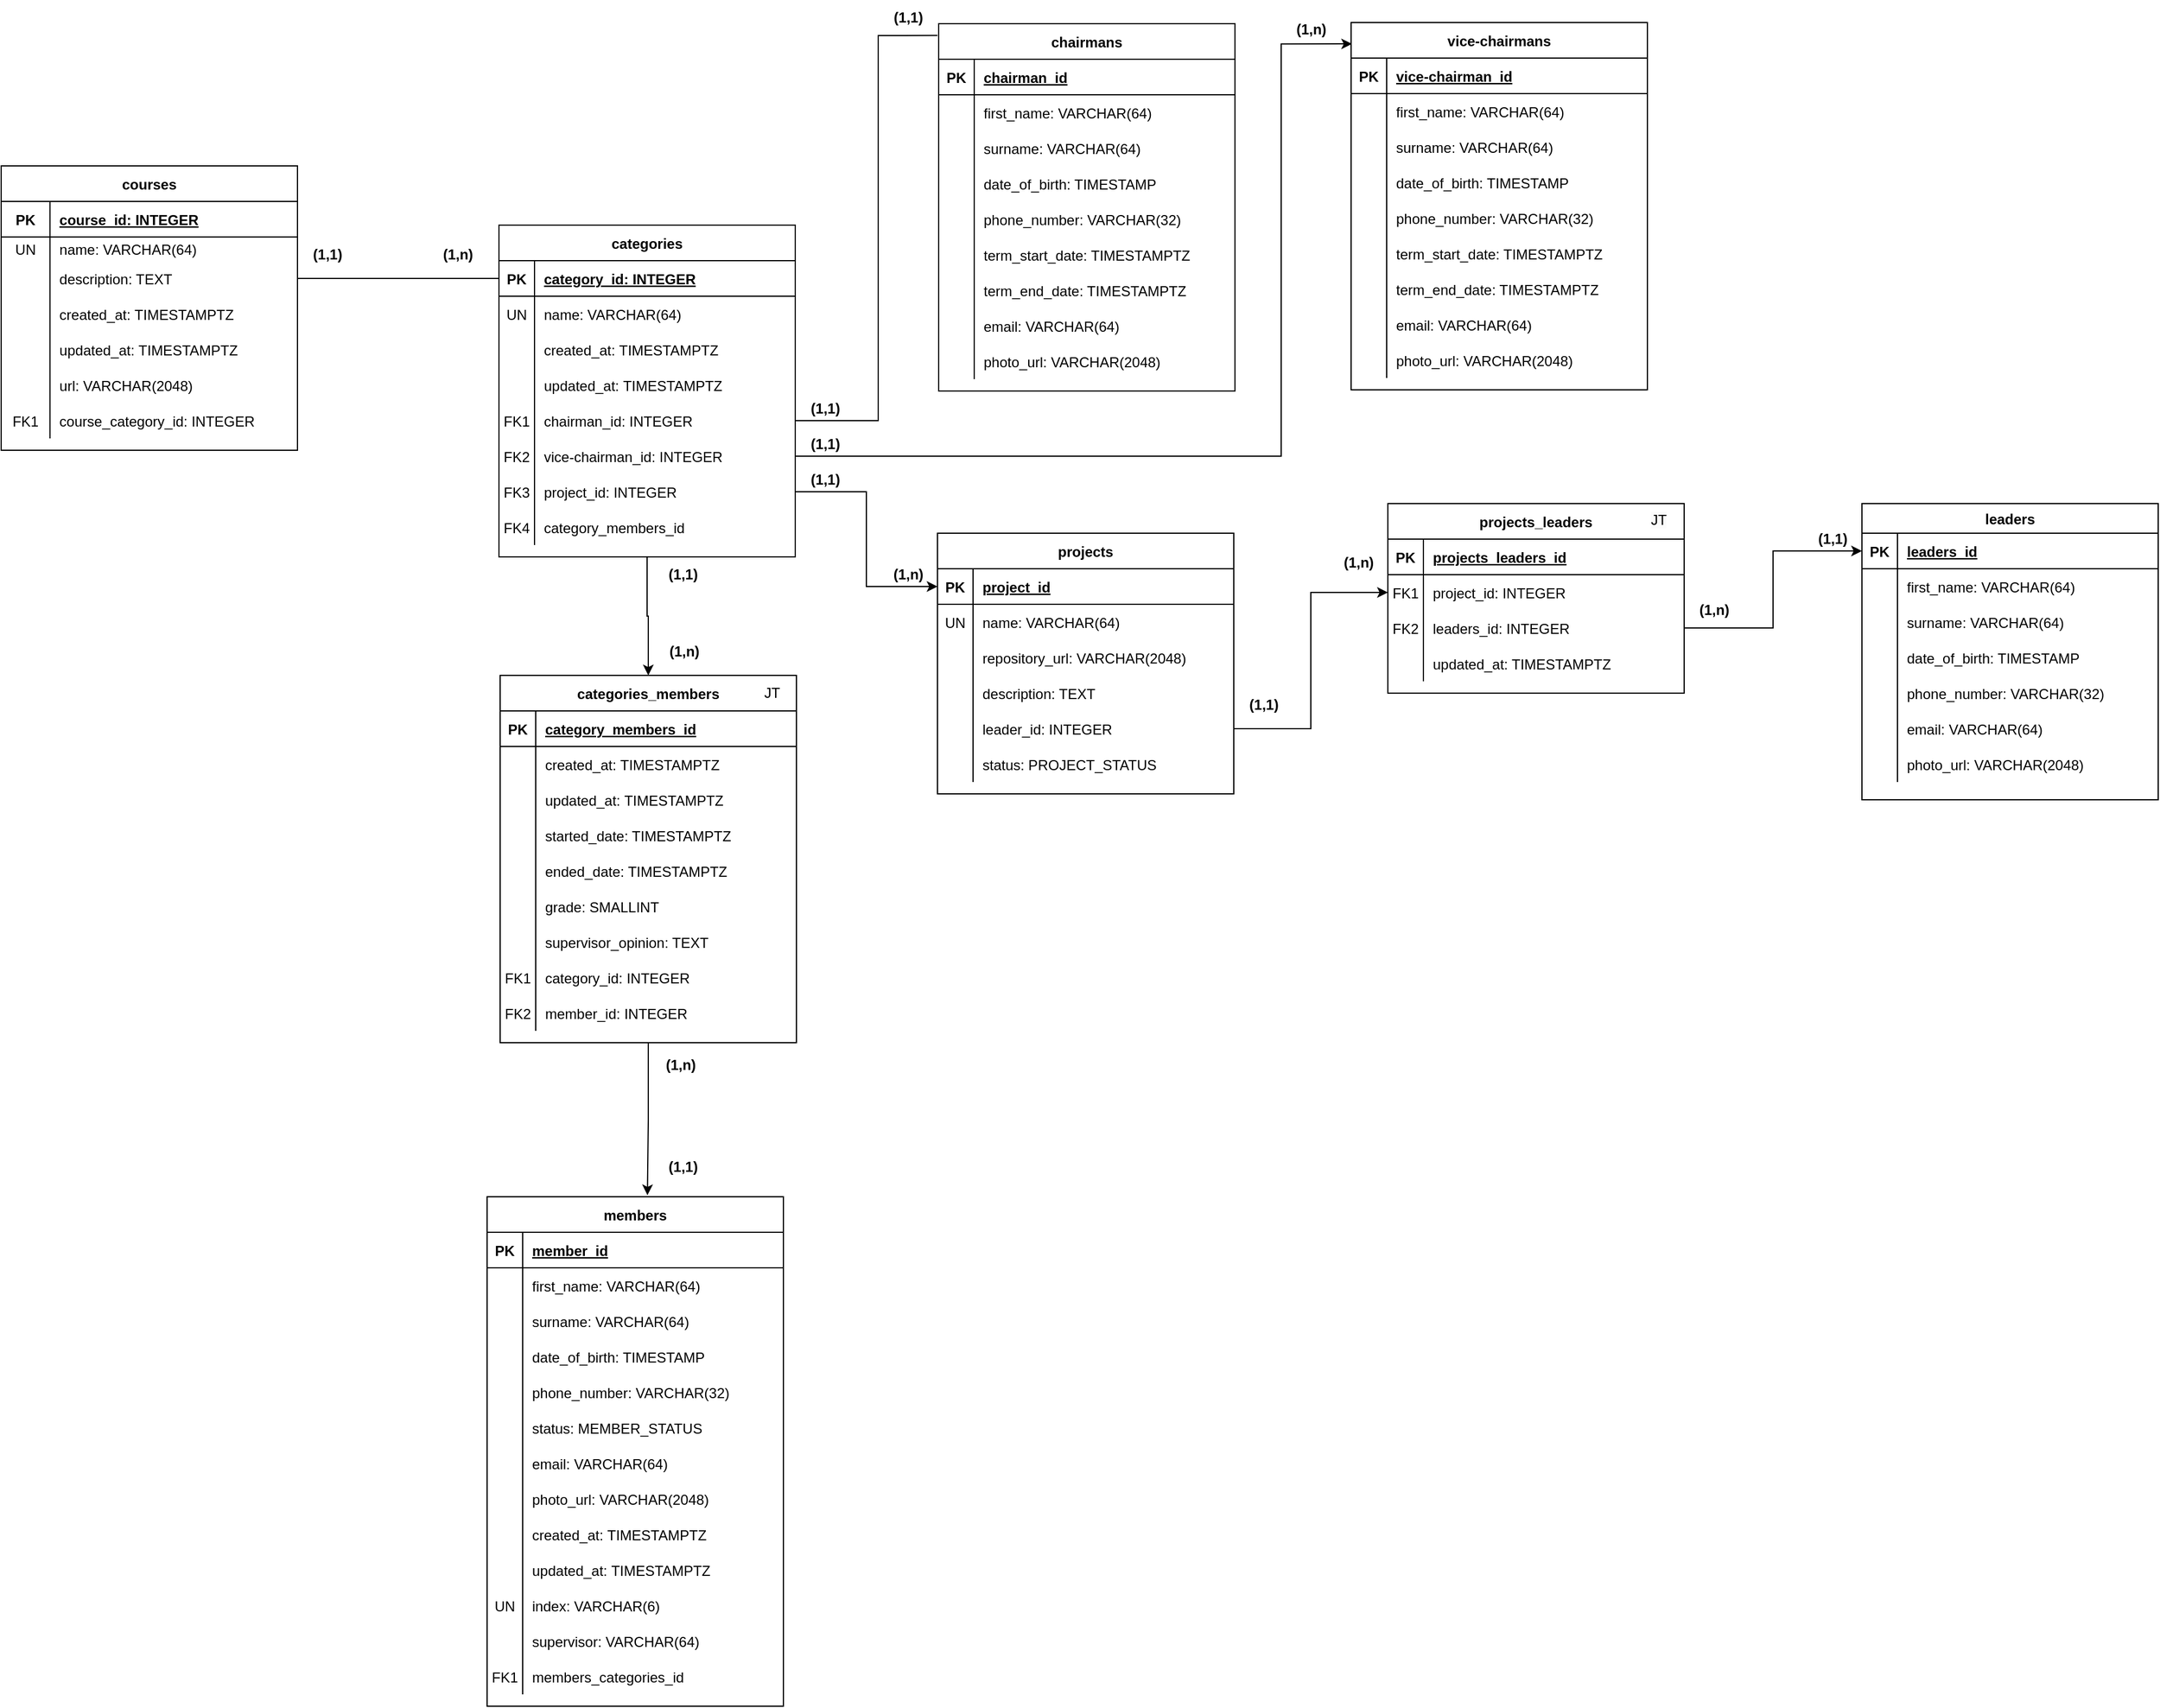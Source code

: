 <mxfile version="22.1.2" type="device">
  <diagram id="R2lEEEUBdFMjLlhIrx00" name="Page-1">
    <mxGraphModel dx="1969" dy="1393" grid="0" gridSize="10" guides="0" tooltips="1" connect="1" arrows="1" fold="1" page="0" pageScale="1" pageWidth="850" pageHeight="1100" math="0" shadow="0" extFonts="Permanent Marker^https://fonts.googleapis.com/css?family=Permanent+Marker">
      <root>
        <mxCell id="0" />
        <mxCell id="1" parent="0" />
        <mxCell id="LrZ-STkYR6g9qFAA9Td8-306" style="edgeStyle=orthogonalEdgeStyle;rounded=0;orthogonalLoop=1;jettySize=auto;html=1;exitX=0.5;exitY=1;exitDx=0;exitDy=0;entryX=0.5;entryY=0;entryDx=0;entryDy=0;" edge="1" parent="1" source="LrZ-STkYR6g9qFAA9Td8-58" target="LrZ-STkYR6g9qFAA9Td8-294">
          <mxGeometry relative="1" as="geometry" />
        </mxCell>
        <mxCell id="LrZ-STkYR6g9qFAA9Td8-58" value="categories" style="shape=table;startSize=30;container=1;collapsible=1;childLayout=tableLayout;fixedRows=1;rowLines=0;fontStyle=1;align=center;resizeLast=1;" vertex="1" parent="1">
          <mxGeometry x="700" y="160" width="250" height="280" as="geometry" />
        </mxCell>
        <mxCell id="LrZ-STkYR6g9qFAA9Td8-59" value="" style="shape=partialRectangle;collapsible=0;dropTarget=0;pointerEvents=0;fillColor=none;points=[[0,0.5],[1,0.5]];portConstraint=eastwest;top=0;left=0;right=0;bottom=1;" vertex="1" parent="LrZ-STkYR6g9qFAA9Td8-58">
          <mxGeometry y="30" width="250" height="30" as="geometry" />
        </mxCell>
        <mxCell id="LrZ-STkYR6g9qFAA9Td8-60" value="PK" style="shape=partialRectangle;overflow=hidden;connectable=0;fillColor=none;top=0;left=0;bottom=0;right=0;fontStyle=1;" vertex="1" parent="LrZ-STkYR6g9qFAA9Td8-59">
          <mxGeometry width="30" height="30" as="geometry">
            <mxRectangle width="30" height="30" as="alternateBounds" />
          </mxGeometry>
        </mxCell>
        <mxCell id="LrZ-STkYR6g9qFAA9Td8-61" value="category_id: INTEGER" style="shape=partialRectangle;overflow=hidden;connectable=0;fillColor=none;top=0;left=0;bottom=0;right=0;align=left;spacingLeft=6;fontStyle=5;" vertex="1" parent="LrZ-STkYR6g9qFAA9Td8-59">
          <mxGeometry x="30" width="220" height="30" as="geometry">
            <mxRectangle width="220" height="30" as="alternateBounds" />
          </mxGeometry>
        </mxCell>
        <mxCell id="LrZ-STkYR6g9qFAA9Td8-62" value="" style="shape=partialRectangle;collapsible=0;dropTarget=0;pointerEvents=0;fillColor=none;points=[[0,0.5],[1,0.5]];portConstraint=eastwest;top=0;left=0;right=0;bottom=0;" vertex="1" parent="LrZ-STkYR6g9qFAA9Td8-58">
          <mxGeometry y="60" width="250" height="30" as="geometry" />
        </mxCell>
        <mxCell id="LrZ-STkYR6g9qFAA9Td8-63" value="UN" style="shape=partialRectangle;overflow=hidden;connectable=0;fillColor=none;top=0;left=0;bottom=0;right=0;" vertex="1" parent="LrZ-STkYR6g9qFAA9Td8-62">
          <mxGeometry width="30" height="30" as="geometry">
            <mxRectangle width="30" height="30" as="alternateBounds" />
          </mxGeometry>
        </mxCell>
        <mxCell id="LrZ-STkYR6g9qFAA9Td8-64" value="name: VARCHAR(64)" style="shape=partialRectangle;overflow=hidden;connectable=0;fillColor=none;top=0;left=0;bottom=0;right=0;align=left;spacingLeft=6;" vertex="1" parent="LrZ-STkYR6g9qFAA9Td8-62">
          <mxGeometry x="30" width="220" height="30" as="geometry">
            <mxRectangle width="220" height="30" as="alternateBounds" />
          </mxGeometry>
        </mxCell>
        <mxCell id="LrZ-STkYR6g9qFAA9Td8-148" value="" style="shape=partialRectangle;collapsible=0;dropTarget=0;pointerEvents=0;fillColor=none;points=[[0,0.5],[1,0.5]];portConstraint=eastwest;top=0;left=0;right=0;bottom=0;" vertex="1" parent="LrZ-STkYR6g9qFAA9Td8-58">
          <mxGeometry y="90" width="250" height="30" as="geometry" />
        </mxCell>
        <mxCell id="LrZ-STkYR6g9qFAA9Td8-149" value="" style="shape=partialRectangle;overflow=hidden;connectable=0;fillColor=none;top=0;left=0;bottom=0;right=0;" vertex="1" parent="LrZ-STkYR6g9qFAA9Td8-148">
          <mxGeometry width="30" height="30" as="geometry">
            <mxRectangle width="30" height="30" as="alternateBounds" />
          </mxGeometry>
        </mxCell>
        <mxCell id="LrZ-STkYR6g9qFAA9Td8-150" value="created_at: TIMESTAMPTZ" style="shape=partialRectangle;overflow=hidden;connectable=0;fillColor=none;top=0;left=0;bottom=0;right=0;align=left;spacingLeft=6;" vertex="1" parent="LrZ-STkYR6g9qFAA9Td8-148">
          <mxGeometry x="30" width="220" height="30" as="geometry">
            <mxRectangle width="220" height="30" as="alternateBounds" />
          </mxGeometry>
        </mxCell>
        <mxCell id="LrZ-STkYR6g9qFAA9Td8-151" value="" style="shape=partialRectangle;collapsible=0;dropTarget=0;pointerEvents=0;fillColor=none;points=[[0,0.5],[1,0.5]];portConstraint=eastwest;top=0;left=0;right=0;bottom=0;" vertex="1" parent="LrZ-STkYR6g9qFAA9Td8-58">
          <mxGeometry y="120" width="250" height="30" as="geometry" />
        </mxCell>
        <mxCell id="LrZ-STkYR6g9qFAA9Td8-152" value="" style="shape=partialRectangle;overflow=hidden;connectable=0;fillColor=none;top=0;left=0;bottom=0;right=0;" vertex="1" parent="LrZ-STkYR6g9qFAA9Td8-151">
          <mxGeometry width="30" height="30" as="geometry">
            <mxRectangle width="30" height="30" as="alternateBounds" />
          </mxGeometry>
        </mxCell>
        <mxCell id="LrZ-STkYR6g9qFAA9Td8-153" value="updated_at: TIMESTAMPTZ" style="shape=partialRectangle;overflow=hidden;connectable=0;fillColor=none;top=0;left=0;bottom=0;right=0;align=left;spacingLeft=6;" vertex="1" parent="LrZ-STkYR6g9qFAA9Td8-151">
          <mxGeometry x="30" width="220" height="30" as="geometry">
            <mxRectangle width="220" height="30" as="alternateBounds" />
          </mxGeometry>
        </mxCell>
        <mxCell id="LrZ-STkYR6g9qFAA9Td8-154" value="" style="shape=partialRectangle;collapsible=0;dropTarget=0;pointerEvents=0;fillColor=none;points=[[0,0.5],[1,0.5]];portConstraint=eastwest;top=0;left=0;right=0;bottom=0;" vertex="1" parent="LrZ-STkYR6g9qFAA9Td8-58">
          <mxGeometry y="150" width="250" height="30" as="geometry" />
        </mxCell>
        <mxCell id="LrZ-STkYR6g9qFAA9Td8-155" value="FK1" style="shape=partialRectangle;overflow=hidden;connectable=0;fillColor=none;top=0;left=0;bottom=0;right=0;" vertex="1" parent="LrZ-STkYR6g9qFAA9Td8-154">
          <mxGeometry width="30" height="30" as="geometry">
            <mxRectangle width="30" height="30" as="alternateBounds" />
          </mxGeometry>
        </mxCell>
        <mxCell id="LrZ-STkYR6g9qFAA9Td8-156" value="chairman_id: INTEGER" style="shape=partialRectangle;overflow=hidden;connectable=0;fillColor=none;top=0;left=0;bottom=0;right=0;align=left;spacingLeft=6;" vertex="1" parent="LrZ-STkYR6g9qFAA9Td8-154">
          <mxGeometry x="30" width="220" height="30" as="geometry">
            <mxRectangle width="220" height="30" as="alternateBounds" />
          </mxGeometry>
        </mxCell>
        <mxCell id="LrZ-STkYR6g9qFAA9Td8-157" value="" style="shape=partialRectangle;collapsible=0;dropTarget=0;pointerEvents=0;fillColor=none;points=[[0,0.5],[1,0.5]];portConstraint=eastwest;top=0;left=0;right=0;bottom=0;" vertex="1" parent="LrZ-STkYR6g9qFAA9Td8-58">
          <mxGeometry y="180" width="250" height="30" as="geometry" />
        </mxCell>
        <mxCell id="LrZ-STkYR6g9qFAA9Td8-158" value="FK2" style="shape=partialRectangle;overflow=hidden;connectable=0;fillColor=none;top=0;left=0;bottom=0;right=0;" vertex="1" parent="LrZ-STkYR6g9qFAA9Td8-157">
          <mxGeometry width="30" height="30" as="geometry">
            <mxRectangle width="30" height="30" as="alternateBounds" />
          </mxGeometry>
        </mxCell>
        <mxCell id="LrZ-STkYR6g9qFAA9Td8-159" value="vice-chairman_id: INTEGER" style="shape=partialRectangle;overflow=hidden;connectable=0;fillColor=none;top=0;left=0;bottom=0;right=0;align=left;spacingLeft=6;" vertex="1" parent="LrZ-STkYR6g9qFAA9Td8-157">
          <mxGeometry x="30" width="220" height="30" as="geometry">
            <mxRectangle width="220" height="30" as="alternateBounds" />
          </mxGeometry>
        </mxCell>
        <mxCell id="LrZ-STkYR6g9qFAA9Td8-221" value="" style="shape=partialRectangle;collapsible=0;dropTarget=0;pointerEvents=0;fillColor=none;points=[[0,0.5],[1,0.5]];portConstraint=eastwest;top=0;left=0;right=0;bottom=0;" vertex="1" parent="LrZ-STkYR6g9qFAA9Td8-58">
          <mxGeometry y="210" width="250" height="30" as="geometry" />
        </mxCell>
        <mxCell id="LrZ-STkYR6g9qFAA9Td8-222" value="FK3" style="shape=partialRectangle;overflow=hidden;connectable=0;fillColor=none;top=0;left=0;bottom=0;right=0;" vertex="1" parent="LrZ-STkYR6g9qFAA9Td8-221">
          <mxGeometry width="30" height="30" as="geometry">
            <mxRectangle width="30" height="30" as="alternateBounds" />
          </mxGeometry>
        </mxCell>
        <mxCell id="LrZ-STkYR6g9qFAA9Td8-223" value="project_id: INTEGER" style="shape=partialRectangle;overflow=hidden;connectable=0;fillColor=none;top=0;left=0;bottom=0;right=0;align=left;spacingLeft=6;" vertex="1" parent="LrZ-STkYR6g9qFAA9Td8-221">
          <mxGeometry x="30" width="220" height="30" as="geometry">
            <mxRectangle width="220" height="30" as="alternateBounds" />
          </mxGeometry>
        </mxCell>
        <mxCell id="LrZ-STkYR6g9qFAA9Td8-291" value="" style="shape=partialRectangle;collapsible=0;dropTarget=0;pointerEvents=0;fillColor=none;points=[[0,0.5],[1,0.5]];portConstraint=eastwest;top=0;left=0;right=0;bottom=0;" vertex="1" parent="LrZ-STkYR6g9qFAA9Td8-58">
          <mxGeometry y="240" width="250" height="30" as="geometry" />
        </mxCell>
        <mxCell id="LrZ-STkYR6g9qFAA9Td8-292" value="FK4" style="shape=partialRectangle;overflow=hidden;connectable=0;fillColor=none;top=0;left=0;bottom=0;right=0;" vertex="1" parent="LrZ-STkYR6g9qFAA9Td8-291">
          <mxGeometry width="30" height="30" as="geometry">
            <mxRectangle width="30" height="30" as="alternateBounds" />
          </mxGeometry>
        </mxCell>
        <mxCell id="LrZ-STkYR6g9qFAA9Td8-293" value="category_members_id" style="shape=partialRectangle;overflow=hidden;connectable=0;fillColor=none;top=0;left=0;bottom=0;right=0;align=left;spacingLeft=6;" vertex="1" parent="LrZ-STkYR6g9qFAA9Td8-291">
          <mxGeometry x="30" width="220" height="30" as="geometry">
            <mxRectangle width="220" height="30" as="alternateBounds" />
          </mxGeometry>
        </mxCell>
        <mxCell id="LrZ-STkYR6g9qFAA9Td8-66" value="chairmans" style="shape=table;startSize=30;container=1;collapsible=1;childLayout=tableLayout;fixedRows=1;rowLines=0;fontStyle=1;align=center;resizeLast=1;" vertex="1" parent="1">
          <mxGeometry x="1071" y="-10" width="250" height="310" as="geometry" />
        </mxCell>
        <mxCell id="LrZ-STkYR6g9qFAA9Td8-67" value="" style="shape=partialRectangle;collapsible=0;dropTarget=0;pointerEvents=0;fillColor=none;points=[[0,0.5],[1,0.5]];portConstraint=eastwest;top=0;left=0;right=0;bottom=1;" vertex="1" parent="LrZ-STkYR6g9qFAA9Td8-66">
          <mxGeometry y="30" width="250" height="30" as="geometry" />
        </mxCell>
        <mxCell id="LrZ-STkYR6g9qFAA9Td8-68" value="PK" style="shape=partialRectangle;overflow=hidden;connectable=0;fillColor=none;top=0;left=0;bottom=0;right=0;fontStyle=1;" vertex="1" parent="LrZ-STkYR6g9qFAA9Td8-67">
          <mxGeometry width="30" height="30" as="geometry">
            <mxRectangle width="30" height="30" as="alternateBounds" />
          </mxGeometry>
        </mxCell>
        <mxCell id="LrZ-STkYR6g9qFAA9Td8-69" value="chairman_id" style="shape=partialRectangle;overflow=hidden;connectable=0;fillColor=none;top=0;left=0;bottom=0;right=0;align=left;spacingLeft=6;fontStyle=5;" vertex="1" parent="LrZ-STkYR6g9qFAA9Td8-67">
          <mxGeometry x="30" width="220" height="30" as="geometry">
            <mxRectangle width="220" height="30" as="alternateBounds" />
          </mxGeometry>
        </mxCell>
        <mxCell id="LrZ-STkYR6g9qFAA9Td8-70" value="" style="shape=partialRectangle;collapsible=0;dropTarget=0;pointerEvents=0;fillColor=none;points=[[0,0.5],[1,0.5]];portConstraint=eastwest;top=0;left=0;right=0;bottom=0;" vertex="1" parent="LrZ-STkYR6g9qFAA9Td8-66">
          <mxGeometry y="60" width="250" height="30" as="geometry" />
        </mxCell>
        <mxCell id="LrZ-STkYR6g9qFAA9Td8-71" value="" style="shape=partialRectangle;overflow=hidden;connectable=0;fillColor=none;top=0;left=0;bottom=0;right=0;" vertex="1" parent="LrZ-STkYR6g9qFAA9Td8-70">
          <mxGeometry width="30" height="30" as="geometry">
            <mxRectangle width="30" height="30" as="alternateBounds" />
          </mxGeometry>
        </mxCell>
        <mxCell id="LrZ-STkYR6g9qFAA9Td8-72" value="first_name: VARCHAR(64)" style="shape=partialRectangle;overflow=hidden;connectable=0;fillColor=none;top=0;left=0;bottom=0;right=0;align=left;spacingLeft=6;" vertex="1" parent="LrZ-STkYR6g9qFAA9Td8-70">
          <mxGeometry x="30" width="220" height="30" as="geometry">
            <mxRectangle width="220" height="30" as="alternateBounds" />
          </mxGeometry>
        </mxCell>
        <mxCell id="LrZ-STkYR6g9qFAA9Td8-162" value="" style="shape=partialRectangle;collapsible=0;dropTarget=0;pointerEvents=0;fillColor=none;points=[[0,0.5],[1,0.5]];portConstraint=eastwest;top=0;left=0;right=0;bottom=0;" vertex="1" parent="LrZ-STkYR6g9qFAA9Td8-66">
          <mxGeometry y="90" width="250" height="30" as="geometry" />
        </mxCell>
        <mxCell id="LrZ-STkYR6g9qFAA9Td8-163" value="" style="shape=partialRectangle;overflow=hidden;connectable=0;fillColor=none;top=0;left=0;bottom=0;right=0;" vertex="1" parent="LrZ-STkYR6g9qFAA9Td8-162">
          <mxGeometry width="30" height="30" as="geometry">
            <mxRectangle width="30" height="30" as="alternateBounds" />
          </mxGeometry>
        </mxCell>
        <mxCell id="LrZ-STkYR6g9qFAA9Td8-164" value="surname: VARCHAR(64)" style="shape=partialRectangle;overflow=hidden;connectable=0;fillColor=none;top=0;left=0;bottom=0;right=0;align=left;spacingLeft=6;" vertex="1" parent="LrZ-STkYR6g9qFAA9Td8-162">
          <mxGeometry x="30" width="220" height="30" as="geometry">
            <mxRectangle width="220" height="30" as="alternateBounds" />
          </mxGeometry>
        </mxCell>
        <mxCell id="LrZ-STkYR6g9qFAA9Td8-180" value="" style="shape=partialRectangle;collapsible=0;dropTarget=0;pointerEvents=0;fillColor=none;points=[[0,0.5],[1,0.5]];portConstraint=eastwest;top=0;left=0;right=0;bottom=0;" vertex="1" parent="LrZ-STkYR6g9qFAA9Td8-66">
          <mxGeometry y="120" width="250" height="30" as="geometry" />
        </mxCell>
        <mxCell id="LrZ-STkYR6g9qFAA9Td8-181" value="" style="shape=partialRectangle;overflow=hidden;connectable=0;fillColor=none;top=0;left=0;bottom=0;right=0;" vertex="1" parent="LrZ-STkYR6g9qFAA9Td8-180">
          <mxGeometry width="30" height="30" as="geometry">
            <mxRectangle width="30" height="30" as="alternateBounds" />
          </mxGeometry>
        </mxCell>
        <mxCell id="LrZ-STkYR6g9qFAA9Td8-182" value="date_of_birth: TIMESTAMP" style="shape=partialRectangle;overflow=hidden;connectable=0;fillColor=none;top=0;left=0;bottom=0;right=0;align=left;spacingLeft=6;" vertex="1" parent="LrZ-STkYR6g9qFAA9Td8-180">
          <mxGeometry x="30" width="220" height="30" as="geometry">
            <mxRectangle width="220" height="30" as="alternateBounds" />
          </mxGeometry>
        </mxCell>
        <mxCell id="LrZ-STkYR6g9qFAA9Td8-165" value="" style="shape=partialRectangle;collapsible=0;dropTarget=0;pointerEvents=0;fillColor=none;points=[[0,0.5],[1,0.5]];portConstraint=eastwest;top=0;left=0;right=0;bottom=0;" vertex="1" parent="LrZ-STkYR6g9qFAA9Td8-66">
          <mxGeometry y="150" width="250" height="30" as="geometry" />
        </mxCell>
        <mxCell id="LrZ-STkYR6g9qFAA9Td8-166" value="" style="shape=partialRectangle;overflow=hidden;connectable=0;fillColor=none;top=0;left=0;bottom=0;right=0;" vertex="1" parent="LrZ-STkYR6g9qFAA9Td8-165">
          <mxGeometry width="30" height="30" as="geometry">
            <mxRectangle width="30" height="30" as="alternateBounds" />
          </mxGeometry>
        </mxCell>
        <mxCell id="LrZ-STkYR6g9qFAA9Td8-167" value="phone_number: VARCHAR(32)" style="shape=partialRectangle;overflow=hidden;connectable=0;fillColor=none;top=0;left=0;bottom=0;right=0;align=left;spacingLeft=6;" vertex="1" parent="LrZ-STkYR6g9qFAA9Td8-165">
          <mxGeometry x="30" width="220" height="30" as="geometry">
            <mxRectangle width="220" height="30" as="alternateBounds" />
          </mxGeometry>
        </mxCell>
        <mxCell id="LrZ-STkYR6g9qFAA9Td8-183" value="" style="shape=partialRectangle;collapsible=0;dropTarget=0;pointerEvents=0;fillColor=none;points=[[0,0.5],[1,0.5]];portConstraint=eastwest;top=0;left=0;right=0;bottom=0;" vertex="1" parent="LrZ-STkYR6g9qFAA9Td8-66">
          <mxGeometry y="180" width="250" height="30" as="geometry" />
        </mxCell>
        <mxCell id="LrZ-STkYR6g9qFAA9Td8-184" value="" style="shape=partialRectangle;overflow=hidden;connectable=0;fillColor=none;top=0;left=0;bottom=0;right=0;" vertex="1" parent="LrZ-STkYR6g9qFAA9Td8-183">
          <mxGeometry width="30" height="30" as="geometry">
            <mxRectangle width="30" height="30" as="alternateBounds" />
          </mxGeometry>
        </mxCell>
        <mxCell id="LrZ-STkYR6g9qFAA9Td8-185" value="term_start_date: TIMESTAMPTZ" style="shape=partialRectangle;overflow=hidden;connectable=0;fillColor=none;top=0;left=0;bottom=0;right=0;align=left;spacingLeft=6;" vertex="1" parent="LrZ-STkYR6g9qFAA9Td8-183">
          <mxGeometry x="30" width="220" height="30" as="geometry">
            <mxRectangle width="220" height="30" as="alternateBounds" />
          </mxGeometry>
        </mxCell>
        <mxCell id="LrZ-STkYR6g9qFAA9Td8-186" value="" style="shape=partialRectangle;collapsible=0;dropTarget=0;pointerEvents=0;fillColor=none;points=[[0,0.5],[1,0.5]];portConstraint=eastwest;top=0;left=0;right=0;bottom=0;" vertex="1" parent="LrZ-STkYR6g9qFAA9Td8-66">
          <mxGeometry y="210" width="250" height="30" as="geometry" />
        </mxCell>
        <mxCell id="LrZ-STkYR6g9qFAA9Td8-187" value="" style="shape=partialRectangle;overflow=hidden;connectable=0;fillColor=none;top=0;left=0;bottom=0;right=0;" vertex="1" parent="LrZ-STkYR6g9qFAA9Td8-186">
          <mxGeometry width="30" height="30" as="geometry">
            <mxRectangle width="30" height="30" as="alternateBounds" />
          </mxGeometry>
        </mxCell>
        <mxCell id="LrZ-STkYR6g9qFAA9Td8-188" value="term_end_date: TIMESTAMPTZ" style="shape=partialRectangle;overflow=hidden;connectable=0;fillColor=none;top=0;left=0;bottom=0;right=0;align=left;spacingLeft=6;" vertex="1" parent="LrZ-STkYR6g9qFAA9Td8-186">
          <mxGeometry x="30" width="220" height="30" as="geometry">
            <mxRectangle width="220" height="30" as="alternateBounds" />
          </mxGeometry>
        </mxCell>
        <mxCell id="LrZ-STkYR6g9qFAA9Td8-168" value="" style="shape=partialRectangle;collapsible=0;dropTarget=0;pointerEvents=0;fillColor=none;points=[[0,0.5],[1,0.5]];portConstraint=eastwest;top=0;left=0;right=0;bottom=0;" vertex="1" parent="LrZ-STkYR6g9qFAA9Td8-66">
          <mxGeometry y="240" width="250" height="30" as="geometry" />
        </mxCell>
        <mxCell id="LrZ-STkYR6g9qFAA9Td8-169" value="" style="shape=partialRectangle;overflow=hidden;connectable=0;fillColor=none;top=0;left=0;bottom=0;right=0;" vertex="1" parent="LrZ-STkYR6g9qFAA9Td8-168">
          <mxGeometry width="30" height="30" as="geometry">
            <mxRectangle width="30" height="30" as="alternateBounds" />
          </mxGeometry>
        </mxCell>
        <mxCell id="LrZ-STkYR6g9qFAA9Td8-170" value="email: VARCHAR(64)" style="shape=partialRectangle;overflow=hidden;connectable=0;fillColor=none;top=0;left=0;bottom=0;right=0;align=left;spacingLeft=6;" vertex="1" parent="LrZ-STkYR6g9qFAA9Td8-168">
          <mxGeometry x="30" width="220" height="30" as="geometry">
            <mxRectangle width="220" height="30" as="alternateBounds" />
          </mxGeometry>
        </mxCell>
        <mxCell id="LrZ-STkYR6g9qFAA9Td8-189" value="" style="shape=partialRectangle;collapsible=0;dropTarget=0;pointerEvents=0;fillColor=none;points=[[0,0.5],[1,0.5]];portConstraint=eastwest;top=0;left=0;right=0;bottom=0;" vertex="1" parent="LrZ-STkYR6g9qFAA9Td8-66">
          <mxGeometry y="270" width="250" height="30" as="geometry" />
        </mxCell>
        <mxCell id="LrZ-STkYR6g9qFAA9Td8-190" value="" style="shape=partialRectangle;overflow=hidden;connectable=0;fillColor=none;top=0;left=0;bottom=0;right=0;" vertex="1" parent="LrZ-STkYR6g9qFAA9Td8-189">
          <mxGeometry width="30" height="30" as="geometry">
            <mxRectangle width="30" height="30" as="alternateBounds" />
          </mxGeometry>
        </mxCell>
        <mxCell id="LrZ-STkYR6g9qFAA9Td8-191" value="photo_url: VARCHAR(2048)" style="shape=partialRectangle;overflow=hidden;connectable=0;fillColor=none;top=0;left=0;bottom=0;right=0;align=left;spacingLeft=6;" vertex="1" parent="LrZ-STkYR6g9qFAA9Td8-189">
          <mxGeometry x="30" width="220" height="30" as="geometry">
            <mxRectangle width="220" height="30" as="alternateBounds" />
          </mxGeometry>
        </mxCell>
        <mxCell id="LrZ-STkYR6g9qFAA9Td8-80" value="projects" style="shape=table;startSize=30;container=1;collapsible=1;childLayout=tableLayout;fixedRows=1;rowLines=0;fontStyle=1;align=center;resizeLast=1;" vertex="1" parent="1">
          <mxGeometry x="1070" y="420" width="250" height="220" as="geometry" />
        </mxCell>
        <mxCell id="LrZ-STkYR6g9qFAA9Td8-81" value="" style="shape=partialRectangle;collapsible=0;dropTarget=0;pointerEvents=0;fillColor=none;points=[[0,0.5],[1,0.5]];portConstraint=eastwest;top=0;left=0;right=0;bottom=1;" vertex="1" parent="LrZ-STkYR6g9qFAA9Td8-80">
          <mxGeometry y="30" width="250" height="30" as="geometry" />
        </mxCell>
        <mxCell id="LrZ-STkYR6g9qFAA9Td8-82" value="PK" style="shape=partialRectangle;overflow=hidden;connectable=0;fillColor=none;top=0;left=0;bottom=0;right=0;fontStyle=1;" vertex="1" parent="LrZ-STkYR6g9qFAA9Td8-81">
          <mxGeometry width="30" height="30" as="geometry">
            <mxRectangle width="30" height="30" as="alternateBounds" />
          </mxGeometry>
        </mxCell>
        <mxCell id="LrZ-STkYR6g9qFAA9Td8-83" value="project_id" style="shape=partialRectangle;overflow=hidden;connectable=0;fillColor=none;top=0;left=0;bottom=0;right=0;align=left;spacingLeft=6;fontStyle=5;" vertex="1" parent="LrZ-STkYR6g9qFAA9Td8-81">
          <mxGeometry x="30" width="220" height="30" as="geometry">
            <mxRectangle width="220" height="30" as="alternateBounds" />
          </mxGeometry>
        </mxCell>
        <mxCell id="LrZ-STkYR6g9qFAA9Td8-84" value="" style="shape=partialRectangle;collapsible=0;dropTarget=0;pointerEvents=0;fillColor=none;points=[[0,0.5],[1,0.5]];portConstraint=eastwest;top=0;left=0;right=0;bottom=0;" vertex="1" parent="LrZ-STkYR6g9qFAA9Td8-80">
          <mxGeometry y="60" width="250" height="30" as="geometry" />
        </mxCell>
        <mxCell id="LrZ-STkYR6g9qFAA9Td8-85" value="UN" style="shape=partialRectangle;overflow=hidden;connectable=0;fillColor=none;top=0;left=0;bottom=0;right=0;" vertex="1" parent="LrZ-STkYR6g9qFAA9Td8-84">
          <mxGeometry width="30" height="30" as="geometry">
            <mxRectangle width="30" height="30" as="alternateBounds" />
          </mxGeometry>
        </mxCell>
        <mxCell id="LrZ-STkYR6g9qFAA9Td8-86" value="name: VARCHAR(64)" style="shape=partialRectangle;overflow=hidden;connectable=0;fillColor=none;top=0;left=0;bottom=0;right=0;align=left;spacingLeft=6;" vertex="1" parent="LrZ-STkYR6g9qFAA9Td8-84">
          <mxGeometry x="30" width="220" height="30" as="geometry">
            <mxRectangle width="220" height="30" as="alternateBounds" />
          </mxGeometry>
        </mxCell>
        <mxCell id="LrZ-STkYR6g9qFAA9Td8-225" value="" style="shape=partialRectangle;collapsible=0;dropTarget=0;pointerEvents=0;fillColor=none;points=[[0,0.5],[1,0.5]];portConstraint=eastwest;top=0;left=0;right=0;bottom=0;" vertex="1" parent="LrZ-STkYR6g9qFAA9Td8-80">
          <mxGeometry y="90" width="250" height="30" as="geometry" />
        </mxCell>
        <mxCell id="LrZ-STkYR6g9qFAA9Td8-226" value="" style="shape=partialRectangle;overflow=hidden;connectable=0;fillColor=none;top=0;left=0;bottom=0;right=0;" vertex="1" parent="LrZ-STkYR6g9qFAA9Td8-225">
          <mxGeometry width="30" height="30" as="geometry">
            <mxRectangle width="30" height="30" as="alternateBounds" />
          </mxGeometry>
        </mxCell>
        <mxCell id="LrZ-STkYR6g9qFAA9Td8-227" value="repository_url: VARCHAR(2048)" style="shape=partialRectangle;overflow=hidden;connectable=0;fillColor=none;top=0;left=0;bottom=0;right=0;align=left;spacingLeft=6;" vertex="1" parent="LrZ-STkYR6g9qFAA9Td8-225">
          <mxGeometry x="30" width="220" height="30" as="geometry">
            <mxRectangle width="220" height="30" as="alternateBounds" />
          </mxGeometry>
        </mxCell>
        <mxCell id="LrZ-STkYR6g9qFAA9Td8-228" value="" style="shape=partialRectangle;collapsible=0;dropTarget=0;pointerEvents=0;fillColor=none;points=[[0,0.5],[1,0.5]];portConstraint=eastwest;top=0;left=0;right=0;bottom=0;" vertex="1" parent="LrZ-STkYR6g9qFAA9Td8-80">
          <mxGeometry y="120" width="250" height="30" as="geometry" />
        </mxCell>
        <mxCell id="LrZ-STkYR6g9qFAA9Td8-229" value="" style="shape=partialRectangle;overflow=hidden;connectable=0;fillColor=none;top=0;left=0;bottom=0;right=0;" vertex="1" parent="LrZ-STkYR6g9qFAA9Td8-228">
          <mxGeometry width="30" height="30" as="geometry">
            <mxRectangle width="30" height="30" as="alternateBounds" />
          </mxGeometry>
        </mxCell>
        <mxCell id="LrZ-STkYR6g9qFAA9Td8-230" value="description: TEXT" style="shape=partialRectangle;overflow=hidden;connectable=0;fillColor=none;top=0;left=0;bottom=0;right=0;align=left;spacingLeft=6;" vertex="1" parent="LrZ-STkYR6g9qFAA9Td8-228">
          <mxGeometry x="30" width="220" height="30" as="geometry">
            <mxRectangle width="220" height="30" as="alternateBounds" />
          </mxGeometry>
        </mxCell>
        <mxCell id="LrZ-STkYR6g9qFAA9Td8-251" value="" style="shape=partialRectangle;collapsible=0;dropTarget=0;pointerEvents=0;fillColor=none;points=[[0,0.5],[1,0.5]];portConstraint=eastwest;top=0;left=0;right=0;bottom=0;" vertex="1" parent="LrZ-STkYR6g9qFAA9Td8-80">
          <mxGeometry y="150" width="250" height="30" as="geometry" />
        </mxCell>
        <mxCell id="LrZ-STkYR6g9qFAA9Td8-252" value="" style="shape=partialRectangle;overflow=hidden;connectable=0;fillColor=none;top=0;left=0;bottom=0;right=0;" vertex="1" parent="LrZ-STkYR6g9qFAA9Td8-251">
          <mxGeometry width="30" height="30" as="geometry">
            <mxRectangle width="30" height="30" as="alternateBounds" />
          </mxGeometry>
        </mxCell>
        <mxCell id="LrZ-STkYR6g9qFAA9Td8-253" value="leader_id: INTEGER" style="shape=partialRectangle;overflow=hidden;connectable=0;fillColor=none;top=0;left=0;bottom=0;right=0;align=left;spacingLeft=6;" vertex="1" parent="LrZ-STkYR6g9qFAA9Td8-251">
          <mxGeometry x="30" width="220" height="30" as="geometry">
            <mxRectangle width="220" height="30" as="alternateBounds" />
          </mxGeometry>
        </mxCell>
        <mxCell id="LrZ-STkYR6g9qFAA9Td8-231" value="" style="shape=partialRectangle;collapsible=0;dropTarget=0;pointerEvents=0;fillColor=none;points=[[0,0.5],[1,0.5]];portConstraint=eastwest;top=0;left=0;right=0;bottom=0;" vertex="1" parent="LrZ-STkYR6g9qFAA9Td8-80">
          <mxGeometry y="180" width="250" height="30" as="geometry" />
        </mxCell>
        <mxCell id="LrZ-STkYR6g9qFAA9Td8-232" value="" style="shape=partialRectangle;overflow=hidden;connectable=0;fillColor=none;top=0;left=0;bottom=0;right=0;" vertex="1" parent="LrZ-STkYR6g9qFAA9Td8-231">
          <mxGeometry width="30" height="30" as="geometry">
            <mxRectangle width="30" height="30" as="alternateBounds" />
          </mxGeometry>
        </mxCell>
        <mxCell id="LrZ-STkYR6g9qFAA9Td8-233" value="status: PROJECT_STATUS" style="shape=partialRectangle;overflow=hidden;connectable=0;fillColor=none;top=0;left=0;bottom=0;right=0;align=left;spacingLeft=6;" vertex="1" parent="LrZ-STkYR6g9qFAA9Td8-231">
          <mxGeometry x="30" width="220" height="30" as="geometry">
            <mxRectangle width="220" height="30" as="alternateBounds" />
          </mxGeometry>
        </mxCell>
        <mxCell id="LrZ-STkYR6g9qFAA9Td8-114" value="" style="endArrow=none;html=1;rounded=0;exitX=1;exitY=0.5;exitDx=0;exitDy=0;entryX=0;entryY=0.5;entryDx=0;entryDy=0;" edge="1" parent="1" source="LrZ-STkYR6g9qFAA9Td8-101" target="LrZ-STkYR6g9qFAA9Td8-59">
          <mxGeometry relative="1" as="geometry">
            <mxPoint x="510" y="420" as="sourcePoint" />
            <mxPoint x="670" y="420" as="targetPoint" />
          </mxGeometry>
        </mxCell>
        <mxCell id="LrZ-STkYR6g9qFAA9Td8-116" value="(1,n)" style="text;html=1;align=center;verticalAlign=middle;resizable=0;points=[];autosize=1;strokeColor=none;fillColor=none;fontStyle=1" vertex="1" parent="1">
          <mxGeometry x="640" y="170" width="50" height="30" as="geometry" />
        </mxCell>
        <mxCell id="LrZ-STkYR6g9qFAA9Td8-224" style="edgeStyle=orthogonalEdgeStyle;rounded=0;orthogonalLoop=1;jettySize=auto;html=1;entryX=0;entryY=0.5;entryDx=0;entryDy=0;" edge="1" parent="1" source="LrZ-STkYR6g9qFAA9Td8-221" target="LrZ-STkYR6g9qFAA9Td8-81">
          <mxGeometry relative="1" as="geometry" />
        </mxCell>
        <mxCell id="LrZ-STkYR6g9qFAA9Td8-255" value="projects_leaders" style="shape=table;startSize=30;container=1;collapsible=1;childLayout=tableLayout;fixedRows=1;rowLines=0;fontStyle=1;align=center;resizeLast=1;" vertex="1" parent="1">
          <mxGeometry x="1450" y="395" width="250" height="160" as="geometry" />
        </mxCell>
        <mxCell id="LrZ-STkYR6g9qFAA9Td8-256" value="" style="shape=partialRectangle;collapsible=0;dropTarget=0;pointerEvents=0;fillColor=none;points=[[0,0.5],[1,0.5]];portConstraint=eastwest;top=0;left=0;right=0;bottom=1;" vertex="1" parent="LrZ-STkYR6g9qFAA9Td8-255">
          <mxGeometry y="30" width="250" height="30" as="geometry" />
        </mxCell>
        <mxCell id="LrZ-STkYR6g9qFAA9Td8-257" value="PK" style="shape=partialRectangle;overflow=hidden;connectable=0;fillColor=none;top=0;left=0;bottom=0;right=0;fontStyle=1;" vertex="1" parent="LrZ-STkYR6g9qFAA9Td8-256">
          <mxGeometry width="30" height="30" as="geometry">
            <mxRectangle width="30" height="30" as="alternateBounds" />
          </mxGeometry>
        </mxCell>
        <mxCell id="LrZ-STkYR6g9qFAA9Td8-258" value="projects_leaders_id" style="shape=partialRectangle;overflow=hidden;connectable=0;fillColor=none;top=0;left=0;bottom=0;right=0;align=left;spacingLeft=6;fontStyle=5;" vertex="1" parent="LrZ-STkYR6g9qFAA9Td8-256">
          <mxGeometry x="30" width="220" height="30" as="geometry">
            <mxRectangle width="220" height="30" as="alternateBounds" />
          </mxGeometry>
        </mxCell>
        <mxCell id="LrZ-STkYR6g9qFAA9Td8-259" value="" style="shape=partialRectangle;collapsible=0;dropTarget=0;pointerEvents=0;fillColor=none;points=[[0,0.5],[1,0.5]];portConstraint=eastwest;top=0;left=0;right=0;bottom=0;" vertex="1" parent="LrZ-STkYR6g9qFAA9Td8-255">
          <mxGeometry y="60" width="250" height="30" as="geometry" />
        </mxCell>
        <mxCell id="LrZ-STkYR6g9qFAA9Td8-260" value="FK1" style="shape=partialRectangle;overflow=hidden;connectable=0;fillColor=none;top=0;left=0;bottom=0;right=0;" vertex="1" parent="LrZ-STkYR6g9qFAA9Td8-259">
          <mxGeometry width="30" height="30" as="geometry">
            <mxRectangle width="30" height="30" as="alternateBounds" />
          </mxGeometry>
        </mxCell>
        <mxCell id="LrZ-STkYR6g9qFAA9Td8-261" value="project_id: INTEGER" style="shape=partialRectangle;overflow=hidden;connectable=0;fillColor=none;top=0;left=0;bottom=0;right=0;align=left;spacingLeft=6;" vertex="1" parent="LrZ-STkYR6g9qFAA9Td8-259">
          <mxGeometry x="30" width="220" height="30" as="geometry">
            <mxRectangle width="220" height="30" as="alternateBounds" />
          </mxGeometry>
        </mxCell>
        <mxCell id="LrZ-STkYR6g9qFAA9Td8-262" value="" style="shape=partialRectangle;collapsible=0;dropTarget=0;pointerEvents=0;fillColor=none;points=[[0,0.5],[1,0.5]];portConstraint=eastwest;top=0;left=0;right=0;bottom=0;" vertex="1" parent="LrZ-STkYR6g9qFAA9Td8-255">
          <mxGeometry y="90" width="250" height="30" as="geometry" />
        </mxCell>
        <mxCell id="LrZ-STkYR6g9qFAA9Td8-263" value="FK2" style="shape=partialRectangle;overflow=hidden;connectable=0;fillColor=none;top=0;left=0;bottom=0;right=0;" vertex="1" parent="LrZ-STkYR6g9qFAA9Td8-262">
          <mxGeometry width="30" height="30" as="geometry">
            <mxRectangle width="30" height="30" as="alternateBounds" />
          </mxGeometry>
        </mxCell>
        <mxCell id="LrZ-STkYR6g9qFAA9Td8-264" value="leaders_id: INTEGER" style="shape=partialRectangle;overflow=hidden;connectable=0;fillColor=none;top=0;left=0;bottom=0;right=0;align=left;spacingLeft=6;" vertex="1" parent="LrZ-STkYR6g9qFAA9Td8-262">
          <mxGeometry x="30" width="220" height="30" as="geometry">
            <mxRectangle width="220" height="30" as="alternateBounds" />
          </mxGeometry>
        </mxCell>
        <mxCell id="LrZ-STkYR6g9qFAA9Td8-440" value="" style="shape=partialRectangle;collapsible=0;dropTarget=0;pointerEvents=0;fillColor=none;points=[[0,0.5],[1,0.5]];portConstraint=eastwest;top=0;left=0;right=0;bottom=0;" vertex="1" parent="LrZ-STkYR6g9qFAA9Td8-255">
          <mxGeometry y="120" width="250" height="30" as="geometry" />
        </mxCell>
        <mxCell id="LrZ-STkYR6g9qFAA9Td8-441" value="" style="shape=partialRectangle;overflow=hidden;connectable=0;fillColor=none;top=0;left=0;bottom=0;right=0;" vertex="1" parent="LrZ-STkYR6g9qFAA9Td8-440">
          <mxGeometry width="30" height="30" as="geometry">
            <mxRectangle width="30" height="30" as="alternateBounds" />
          </mxGeometry>
        </mxCell>
        <mxCell id="LrZ-STkYR6g9qFAA9Td8-442" value="updated_at: TIMESTAMPTZ" style="shape=partialRectangle;overflow=hidden;connectable=0;fillColor=none;top=0;left=0;bottom=0;right=0;align=left;spacingLeft=6;" vertex="1" parent="LrZ-STkYR6g9qFAA9Td8-440">
          <mxGeometry x="30" width="220" height="30" as="geometry">
            <mxRectangle width="220" height="30" as="alternateBounds" />
          </mxGeometry>
        </mxCell>
        <mxCell id="LrZ-STkYR6g9qFAA9Td8-305" value="" style="group" vertex="1" connectable="0" parent="1">
          <mxGeometry x="700" y="540" width="250" height="130" as="geometry" />
        </mxCell>
        <mxCell id="LrZ-STkYR6g9qFAA9Td8-294" value="categories_members" style="shape=table;startSize=30;container=1;collapsible=1;childLayout=tableLayout;fixedRows=1;rowLines=0;fontStyle=1;align=center;resizeLast=1;" vertex="1" parent="LrZ-STkYR6g9qFAA9Td8-305">
          <mxGeometry x="1" width="250" height="310" as="geometry" />
        </mxCell>
        <mxCell id="LrZ-STkYR6g9qFAA9Td8-295" value="" style="shape=partialRectangle;collapsible=0;dropTarget=0;pointerEvents=0;fillColor=none;points=[[0,0.5],[1,0.5]];portConstraint=eastwest;top=0;left=0;right=0;bottom=1;" vertex="1" parent="LrZ-STkYR6g9qFAA9Td8-294">
          <mxGeometry y="30" width="250" height="30" as="geometry" />
        </mxCell>
        <mxCell id="LrZ-STkYR6g9qFAA9Td8-296" value="PK" style="shape=partialRectangle;overflow=hidden;connectable=0;fillColor=none;top=0;left=0;bottom=0;right=0;fontStyle=1;" vertex="1" parent="LrZ-STkYR6g9qFAA9Td8-295">
          <mxGeometry width="30" height="30" as="geometry">
            <mxRectangle width="30" height="30" as="alternateBounds" />
          </mxGeometry>
        </mxCell>
        <mxCell id="LrZ-STkYR6g9qFAA9Td8-297" value="category_members_id" style="shape=partialRectangle;overflow=hidden;connectable=0;fillColor=none;top=0;left=0;bottom=0;right=0;align=left;spacingLeft=6;fontStyle=5;" vertex="1" parent="LrZ-STkYR6g9qFAA9Td8-295">
          <mxGeometry x="30" width="220" height="30" as="geometry">
            <mxRectangle width="220" height="30" as="alternateBounds" />
          </mxGeometry>
        </mxCell>
        <mxCell id="LrZ-STkYR6g9qFAA9Td8-336" value="" style="shape=partialRectangle;collapsible=0;dropTarget=0;pointerEvents=0;fillColor=none;points=[[0,0.5],[1,0.5]];portConstraint=eastwest;top=0;left=0;right=0;bottom=0;" vertex="1" parent="LrZ-STkYR6g9qFAA9Td8-294">
          <mxGeometry y="60" width="250" height="30" as="geometry" />
        </mxCell>
        <mxCell id="LrZ-STkYR6g9qFAA9Td8-337" value="" style="shape=partialRectangle;overflow=hidden;connectable=0;fillColor=none;top=0;left=0;bottom=0;right=0;" vertex="1" parent="LrZ-STkYR6g9qFAA9Td8-336">
          <mxGeometry width="30" height="30" as="geometry">
            <mxRectangle width="30" height="30" as="alternateBounds" />
          </mxGeometry>
        </mxCell>
        <mxCell id="LrZ-STkYR6g9qFAA9Td8-338" value="created_at: TIMESTAMPTZ" style="shape=partialRectangle;overflow=hidden;connectable=0;fillColor=none;top=0;left=0;bottom=0;right=0;align=left;spacingLeft=6;" vertex="1" parent="LrZ-STkYR6g9qFAA9Td8-336">
          <mxGeometry x="30" width="220" height="30" as="geometry">
            <mxRectangle width="220" height="30" as="alternateBounds" />
          </mxGeometry>
        </mxCell>
        <mxCell id="LrZ-STkYR6g9qFAA9Td8-465" value="" style="shape=partialRectangle;collapsible=0;dropTarget=0;pointerEvents=0;fillColor=none;points=[[0,0.5],[1,0.5]];portConstraint=eastwest;top=0;left=0;right=0;bottom=0;" vertex="1" parent="LrZ-STkYR6g9qFAA9Td8-294">
          <mxGeometry y="90" width="250" height="30" as="geometry" />
        </mxCell>
        <mxCell id="LrZ-STkYR6g9qFAA9Td8-466" value="" style="shape=partialRectangle;overflow=hidden;connectable=0;fillColor=none;top=0;left=0;bottom=0;right=0;" vertex="1" parent="LrZ-STkYR6g9qFAA9Td8-465">
          <mxGeometry width="30" height="30" as="geometry">
            <mxRectangle width="30" height="30" as="alternateBounds" />
          </mxGeometry>
        </mxCell>
        <mxCell id="LrZ-STkYR6g9qFAA9Td8-467" value="updated_at: TIMESTAMPTZ" style="shape=partialRectangle;overflow=hidden;connectable=0;fillColor=none;top=0;left=0;bottom=0;right=0;align=left;spacingLeft=6;" vertex="1" parent="LrZ-STkYR6g9qFAA9Td8-465">
          <mxGeometry x="30" width="220" height="30" as="geometry">
            <mxRectangle width="220" height="30" as="alternateBounds" />
          </mxGeometry>
        </mxCell>
        <mxCell id="LrZ-STkYR6g9qFAA9Td8-456" value="" style="shape=partialRectangle;collapsible=0;dropTarget=0;pointerEvents=0;fillColor=none;points=[[0,0.5],[1,0.5]];portConstraint=eastwest;top=0;left=0;right=0;bottom=0;" vertex="1" parent="LrZ-STkYR6g9qFAA9Td8-294">
          <mxGeometry y="120" width="250" height="30" as="geometry" />
        </mxCell>
        <mxCell id="LrZ-STkYR6g9qFAA9Td8-457" value="" style="shape=partialRectangle;overflow=hidden;connectable=0;fillColor=none;top=0;left=0;bottom=0;right=0;" vertex="1" parent="LrZ-STkYR6g9qFAA9Td8-456">
          <mxGeometry width="30" height="30" as="geometry">
            <mxRectangle width="30" height="30" as="alternateBounds" />
          </mxGeometry>
        </mxCell>
        <mxCell id="LrZ-STkYR6g9qFAA9Td8-458" value="started_date: TIMESTAMPTZ" style="shape=partialRectangle;overflow=hidden;connectable=0;fillColor=none;top=0;left=0;bottom=0;right=0;align=left;spacingLeft=6;" vertex="1" parent="LrZ-STkYR6g9qFAA9Td8-456">
          <mxGeometry x="30" width="220" height="30" as="geometry">
            <mxRectangle width="220" height="30" as="alternateBounds" />
          </mxGeometry>
        </mxCell>
        <mxCell id="LrZ-STkYR6g9qFAA9Td8-459" value="" style="shape=partialRectangle;collapsible=0;dropTarget=0;pointerEvents=0;fillColor=none;points=[[0,0.5],[1,0.5]];portConstraint=eastwest;top=0;left=0;right=0;bottom=0;" vertex="1" parent="LrZ-STkYR6g9qFAA9Td8-294">
          <mxGeometry y="150" width="250" height="30" as="geometry" />
        </mxCell>
        <mxCell id="LrZ-STkYR6g9qFAA9Td8-460" value="" style="shape=partialRectangle;overflow=hidden;connectable=0;fillColor=none;top=0;left=0;bottom=0;right=0;" vertex="1" parent="LrZ-STkYR6g9qFAA9Td8-459">
          <mxGeometry width="30" height="30" as="geometry">
            <mxRectangle width="30" height="30" as="alternateBounds" />
          </mxGeometry>
        </mxCell>
        <mxCell id="LrZ-STkYR6g9qFAA9Td8-461" value="ended_date: TIMESTAMPTZ" style="shape=partialRectangle;overflow=hidden;connectable=0;fillColor=none;top=0;left=0;bottom=0;right=0;align=left;spacingLeft=6;" vertex="1" parent="LrZ-STkYR6g9qFAA9Td8-459">
          <mxGeometry x="30" width="220" height="30" as="geometry">
            <mxRectangle width="220" height="30" as="alternateBounds" />
          </mxGeometry>
        </mxCell>
        <mxCell id="LrZ-STkYR6g9qFAA9Td8-468" value="" style="shape=partialRectangle;collapsible=0;dropTarget=0;pointerEvents=0;fillColor=none;points=[[0,0.5],[1,0.5]];portConstraint=eastwest;top=0;left=0;right=0;bottom=0;" vertex="1" parent="LrZ-STkYR6g9qFAA9Td8-294">
          <mxGeometry y="180" width="250" height="30" as="geometry" />
        </mxCell>
        <mxCell id="LrZ-STkYR6g9qFAA9Td8-469" value="" style="shape=partialRectangle;overflow=hidden;connectable=0;fillColor=none;top=0;left=0;bottom=0;right=0;" vertex="1" parent="LrZ-STkYR6g9qFAA9Td8-468">
          <mxGeometry width="30" height="30" as="geometry">
            <mxRectangle width="30" height="30" as="alternateBounds" />
          </mxGeometry>
        </mxCell>
        <mxCell id="LrZ-STkYR6g9qFAA9Td8-470" value="grade: SMALLINT" style="shape=partialRectangle;overflow=hidden;connectable=0;fillColor=none;top=0;left=0;bottom=0;right=0;align=left;spacingLeft=6;" vertex="1" parent="LrZ-STkYR6g9qFAA9Td8-468">
          <mxGeometry x="30" width="220" height="30" as="geometry">
            <mxRectangle width="220" height="30" as="alternateBounds" />
          </mxGeometry>
        </mxCell>
        <mxCell id="LrZ-STkYR6g9qFAA9Td8-471" value="" style="shape=partialRectangle;collapsible=0;dropTarget=0;pointerEvents=0;fillColor=none;points=[[0,0.5],[1,0.5]];portConstraint=eastwest;top=0;left=0;right=0;bottom=0;" vertex="1" parent="LrZ-STkYR6g9qFAA9Td8-294">
          <mxGeometry y="210" width="250" height="30" as="geometry" />
        </mxCell>
        <mxCell id="LrZ-STkYR6g9qFAA9Td8-472" value="" style="shape=partialRectangle;overflow=hidden;connectable=0;fillColor=none;top=0;left=0;bottom=0;right=0;" vertex="1" parent="LrZ-STkYR6g9qFAA9Td8-471">
          <mxGeometry width="30" height="30" as="geometry">
            <mxRectangle width="30" height="30" as="alternateBounds" />
          </mxGeometry>
        </mxCell>
        <mxCell id="LrZ-STkYR6g9qFAA9Td8-473" value="supervisor_opinion: TEXT" style="shape=partialRectangle;overflow=hidden;connectable=0;fillColor=none;top=0;left=0;bottom=0;right=0;align=left;spacingLeft=6;" vertex="1" parent="LrZ-STkYR6g9qFAA9Td8-471">
          <mxGeometry x="30" width="220" height="30" as="geometry">
            <mxRectangle width="220" height="30" as="alternateBounds" />
          </mxGeometry>
        </mxCell>
        <mxCell id="LrZ-STkYR6g9qFAA9Td8-298" value="" style="shape=partialRectangle;collapsible=0;dropTarget=0;pointerEvents=0;fillColor=none;points=[[0,0.5],[1,0.5]];portConstraint=eastwest;top=0;left=0;right=0;bottom=0;" vertex="1" parent="LrZ-STkYR6g9qFAA9Td8-294">
          <mxGeometry y="240" width="250" height="30" as="geometry" />
        </mxCell>
        <mxCell id="LrZ-STkYR6g9qFAA9Td8-299" value="FK1" style="shape=partialRectangle;overflow=hidden;connectable=0;fillColor=none;top=0;left=0;bottom=0;right=0;" vertex="1" parent="LrZ-STkYR6g9qFAA9Td8-298">
          <mxGeometry width="30" height="30" as="geometry">
            <mxRectangle width="30" height="30" as="alternateBounds" />
          </mxGeometry>
        </mxCell>
        <mxCell id="LrZ-STkYR6g9qFAA9Td8-300" value="category_id: INTEGER" style="shape=partialRectangle;overflow=hidden;connectable=0;fillColor=none;top=0;left=0;bottom=0;right=0;align=left;spacingLeft=6;" vertex="1" parent="LrZ-STkYR6g9qFAA9Td8-298">
          <mxGeometry x="30" width="220" height="30" as="geometry">
            <mxRectangle width="220" height="30" as="alternateBounds" />
          </mxGeometry>
        </mxCell>
        <mxCell id="LrZ-STkYR6g9qFAA9Td8-302" value="" style="shape=partialRectangle;collapsible=0;dropTarget=0;pointerEvents=0;fillColor=none;points=[[0,0.5],[1,0.5]];portConstraint=eastwest;top=0;left=0;right=0;bottom=0;" vertex="1" parent="LrZ-STkYR6g9qFAA9Td8-294">
          <mxGeometry y="270" width="250" height="30" as="geometry" />
        </mxCell>
        <mxCell id="LrZ-STkYR6g9qFAA9Td8-303" value="FK2" style="shape=partialRectangle;overflow=hidden;connectable=0;fillColor=none;top=0;left=0;bottom=0;right=0;" vertex="1" parent="LrZ-STkYR6g9qFAA9Td8-302">
          <mxGeometry width="30" height="30" as="geometry">
            <mxRectangle width="30" height="30" as="alternateBounds" />
          </mxGeometry>
        </mxCell>
        <mxCell id="LrZ-STkYR6g9qFAA9Td8-304" value="member_id: INTEGER" style="shape=partialRectangle;overflow=hidden;connectable=0;fillColor=none;top=0;left=0;bottom=0;right=0;align=left;spacingLeft=6;" vertex="1" parent="LrZ-STkYR6g9qFAA9Td8-302">
          <mxGeometry x="30" width="220" height="30" as="geometry">
            <mxRectangle width="220" height="30" as="alternateBounds" />
          </mxGeometry>
        </mxCell>
        <mxCell id="LrZ-STkYR6g9qFAA9Td8-301" value="JT" style="text;html=1;align=center;verticalAlign=middle;resizable=0;points=[];autosize=1;strokeColor=none;fillColor=none;" vertex="1" parent="LrZ-STkYR6g9qFAA9Td8-305">
          <mxGeometry x="210" width="40" height="30" as="geometry" />
        </mxCell>
        <mxCell id="LrZ-STkYR6g9qFAA9Td8-308" value="members" style="shape=table;startSize=30;container=1;collapsible=1;childLayout=tableLayout;fixedRows=1;rowLines=0;fontStyle=1;align=center;resizeLast=1;" vertex="1" parent="1">
          <mxGeometry x="690" y="980" width="250" height="430" as="geometry" />
        </mxCell>
        <mxCell id="LrZ-STkYR6g9qFAA9Td8-309" value="" style="shape=partialRectangle;collapsible=0;dropTarget=0;pointerEvents=0;fillColor=none;points=[[0,0.5],[1,0.5]];portConstraint=eastwest;top=0;left=0;right=0;bottom=1;" vertex="1" parent="LrZ-STkYR6g9qFAA9Td8-308">
          <mxGeometry y="30" width="250" height="30" as="geometry" />
        </mxCell>
        <mxCell id="LrZ-STkYR6g9qFAA9Td8-310" value="PK" style="shape=partialRectangle;overflow=hidden;connectable=0;fillColor=none;top=0;left=0;bottom=0;right=0;fontStyle=1;" vertex="1" parent="LrZ-STkYR6g9qFAA9Td8-309">
          <mxGeometry width="30" height="30" as="geometry">
            <mxRectangle width="30" height="30" as="alternateBounds" />
          </mxGeometry>
        </mxCell>
        <mxCell id="LrZ-STkYR6g9qFAA9Td8-311" value="member_id" style="shape=partialRectangle;overflow=hidden;connectable=0;fillColor=none;top=0;left=0;bottom=0;right=0;align=left;spacingLeft=6;fontStyle=5;" vertex="1" parent="LrZ-STkYR6g9qFAA9Td8-309">
          <mxGeometry x="30" width="220" height="30" as="geometry">
            <mxRectangle width="220" height="30" as="alternateBounds" />
          </mxGeometry>
        </mxCell>
        <mxCell id="LrZ-STkYR6g9qFAA9Td8-312" value="" style="shape=partialRectangle;collapsible=0;dropTarget=0;pointerEvents=0;fillColor=none;points=[[0,0.5],[1,0.5]];portConstraint=eastwest;top=0;left=0;right=0;bottom=0;" vertex="1" parent="LrZ-STkYR6g9qFAA9Td8-308">
          <mxGeometry y="60" width="250" height="30" as="geometry" />
        </mxCell>
        <mxCell id="LrZ-STkYR6g9qFAA9Td8-313" value="" style="shape=partialRectangle;overflow=hidden;connectable=0;fillColor=none;top=0;left=0;bottom=0;right=0;" vertex="1" parent="LrZ-STkYR6g9qFAA9Td8-312">
          <mxGeometry width="30" height="30" as="geometry">
            <mxRectangle width="30" height="30" as="alternateBounds" />
          </mxGeometry>
        </mxCell>
        <mxCell id="LrZ-STkYR6g9qFAA9Td8-314" value="first_name: VARCHAR(64)" style="shape=partialRectangle;overflow=hidden;connectable=0;fillColor=none;top=0;left=0;bottom=0;right=0;align=left;spacingLeft=6;" vertex="1" parent="LrZ-STkYR6g9qFAA9Td8-312">
          <mxGeometry x="30" width="220" height="30" as="geometry">
            <mxRectangle width="220" height="30" as="alternateBounds" />
          </mxGeometry>
        </mxCell>
        <mxCell id="LrZ-STkYR6g9qFAA9Td8-315" value="" style="shape=partialRectangle;collapsible=0;dropTarget=0;pointerEvents=0;fillColor=none;points=[[0,0.5],[1,0.5]];portConstraint=eastwest;top=0;left=0;right=0;bottom=0;" vertex="1" parent="LrZ-STkYR6g9qFAA9Td8-308">
          <mxGeometry y="90" width="250" height="30" as="geometry" />
        </mxCell>
        <mxCell id="LrZ-STkYR6g9qFAA9Td8-316" value="" style="shape=partialRectangle;overflow=hidden;connectable=0;fillColor=none;top=0;left=0;bottom=0;right=0;" vertex="1" parent="LrZ-STkYR6g9qFAA9Td8-315">
          <mxGeometry width="30" height="30" as="geometry">
            <mxRectangle width="30" height="30" as="alternateBounds" />
          </mxGeometry>
        </mxCell>
        <mxCell id="LrZ-STkYR6g9qFAA9Td8-317" value="surname: VARCHAR(64)" style="shape=partialRectangle;overflow=hidden;connectable=0;fillColor=none;top=0;left=0;bottom=0;right=0;align=left;spacingLeft=6;" vertex="1" parent="LrZ-STkYR6g9qFAA9Td8-315">
          <mxGeometry x="30" width="220" height="30" as="geometry">
            <mxRectangle width="220" height="30" as="alternateBounds" />
          </mxGeometry>
        </mxCell>
        <mxCell id="LrZ-STkYR6g9qFAA9Td8-318" value="" style="shape=partialRectangle;collapsible=0;dropTarget=0;pointerEvents=0;fillColor=none;points=[[0,0.5],[1,0.5]];portConstraint=eastwest;top=0;left=0;right=0;bottom=0;" vertex="1" parent="LrZ-STkYR6g9qFAA9Td8-308">
          <mxGeometry y="120" width="250" height="30" as="geometry" />
        </mxCell>
        <mxCell id="LrZ-STkYR6g9qFAA9Td8-319" value="" style="shape=partialRectangle;overflow=hidden;connectable=0;fillColor=none;top=0;left=0;bottom=0;right=0;" vertex="1" parent="LrZ-STkYR6g9qFAA9Td8-318">
          <mxGeometry width="30" height="30" as="geometry">
            <mxRectangle width="30" height="30" as="alternateBounds" />
          </mxGeometry>
        </mxCell>
        <mxCell id="LrZ-STkYR6g9qFAA9Td8-320" value="date_of_birth: TIMESTAMP" style="shape=partialRectangle;overflow=hidden;connectable=0;fillColor=none;top=0;left=0;bottom=0;right=0;align=left;spacingLeft=6;" vertex="1" parent="LrZ-STkYR6g9qFAA9Td8-318">
          <mxGeometry x="30" width="220" height="30" as="geometry">
            <mxRectangle width="220" height="30" as="alternateBounds" />
          </mxGeometry>
        </mxCell>
        <mxCell id="LrZ-STkYR6g9qFAA9Td8-321" value="" style="shape=partialRectangle;collapsible=0;dropTarget=0;pointerEvents=0;fillColor=none;points=[[0,0.5],[1,0.5]];portConstraint=eastwest;top=0;left=0;right=0;bottom=0;" vertex="1" parent="LrZ-STkYR6g9qFAA9Td8-308">
          <mxGeometry y="150" width="250" height="30" as="geometry" />
        </mxCell>
        <mxCell id="LrZ-STkYR6g9qFAA9Td8-322" value="" style="shape=partialRectangle;overflow=hidden;connectable=0;fillColor=none;top=0;left=0;bottom=0;right=0;" vertex="1" parent="LrZ-STkYR6g9qFAA9Td8-321">
          <mxGeometry width="30" height="30" as="geometry">
            <mxRectangle width="30" height="30" as="alternateBounds" />
          </mxGeometry>
        </mxCell>
        <mxCell id="LrZ-STkYR6g9qFAA9Td8-323" value="phone_number: VARCHAR(32)" style="shape=partialRectangle;overflow=hidden;connectable=0;fillColor=none;top=0;left=0;bottom=0;right=0;align=left;spacingLeft=6;" vertex="1" parent="LrZ-STkYR6g9qFAA9Td8-321">
          <mxGeometry x="30" width="220" height="30" as="geometry">
            <mxRectangle width="220" height="30" as="alternateBounds" />
          </mxGeometry>
        </mxCell>
        <mxCell id="LrZ-STkYR6g9qFAA9Td8-324" value="" style="shape=partialRectangle;collapsible=0;dropTarget=0;pointerEvents=0;fillColor=none;points=[[0,0.5],[1,0.5]];portConstraint=eastwest;top=0;left=0;right=0;bottom=0;" vertex="1" parent="LrZ-STkYR6g9qFAA9Td8-308">
          <mxGeometry y="180" width="250" height="30" as="geometry" />
        </mxCell>
        <mxCell id="LrZ-STkYR6g9qFAA9Td8-325" value="" style="shape=partialRectangle;overflow=hidden;connectable=0;fillColor=none;top=0;left=0;bottom=0;right=0;" vertex="1" parent="LrZ-STkYR6g9qFAA9Td8-324">
          <mxGeometry width="30" height="30" as="geometry">
            <mxRectangle width="30" height="30" as="alternateBounds" />
          </mxGeometry>
        </mxCell>
        <mxCell id="LrZ-STkYR6g9qFAA9Td8-326" value="status: MEMBER_STATUS" style="shape=partialRectangle;overflow=hidden;connectable=0;fillColor=none;top=0;left=0;bottom=0;right=0;align=left;spacingLeft=6;" vertex="1" parent="LrZ-STkYR6g9qFAA9Td8-324">
          <mxGeometry x="30" width="220" height="30" as="geometry">
            <mxRectangle width="220" height="30" as="alternateBounds" />
          </mxGeometry>
        </mxCell>
        <mxCell id="LrZ-STkYR6g9qFAA9Td8-327" value="" style="shape=partialRectangle;collapsible=0;dropTarget=0;pointerEvents=0;fillColor=none;points=[[0,0.5],[1,0.5]];portConstraint=eastwest;top=0;left=0;right=0;bottom=0;" vertex="1" parent="LrZ-STkYR6g9qFAA9Td8-308">
          <mxGeometry y="210" width="250" height="30" as="geometry" />
        </mxCell>
        <mxCell id="LrZ-STkYR6g9qFAA9Td8-328" value="" style="shape=partialRectangle;overflow=hidden;connectable=0;fillColor=none;top=0;left=0;bottom=0;right=0;" vertex="1" parent="LrZ-STkYR6g9qFAA9Td8-327">
          <mxGeometry width="30" height="30" as="geometry">
            <mxRectangle width="30" height="30" as="alternateBounds" />
          </mxGeometry>
        </mxCell>
        <mxCell id="LrZ-STkYR6g9qFAA9Td8-329" value="email: VARCHAR(64)" style="shape=partialRectangle;overflow=hidden;connectable=0;fillColor=none;top=0;left=0;bottom=0;right=0;align=left;spacingLeft=6;" vertex="1" parent="LrZ-STkYR6g9qFAA9Td8-327">
          <mxGeometry x="30" width="220" height="30" as="geometry">
            <mxRectangle width="220" height="30" as="alternateBounds" />
          </mxGeometry>
        </mxCell>
        <mxCell id="LrZ-STkYR6g9qFAA9Td8-330" value="" style="shape=partialRectangle;collapsible=0;dropTarget=0;pointerEvents=0;fillColor=none;points=[[0,0.5],[1,0.5]];portConstraint=eastwest;top=0;left=0;right=0;bottom=0;" vertex="1" parent="LrZ-STkYR6g9qFAA9Td8-308">
          <mxGeometry y="240" width="250" height="30" as="geometry" />
        </mxCell>
        <mxCell id="LrZ-STkYR6g9qFAA9Td8-331" value="" style="shape=partialRectangle;overflow=hidden;connectable=0;fillColor=none;top=0;left=0;bottom=0;right=0;" vertex="1" parent="LrZ-STkYR6g9qFAA9Td8-330">
          <mxGeometry width="30" height="30" as="geometry">
            <mxRectangle width="30" height="30" as="alternateBounds" />
          </mxGeometry>
        </mxCell>
        <mxCell id="LrZ-STkYR6g9qFAA9Td8-332" value="photo_url: VARCHAR(2048)" style="shape=partialRectangle;overflow=hidden;connectable=0;fillColor=none;top=0;left=0;bottom=0;right=0;align=left;spacingLeft=6;" vertex="1" parent="LrZ-STkYR6g9qFAA9Td8-330">
          <mxGeometry x="30" width="220" height="30" as="geometry">
            <mxRectangle width="220" height="30" as="alternateBounds" />
          </mxGeometry>
        </mxCell>
        <mxCell id="LrZ-STkYR6g9qFAA9Td8-333" value="" style="shape=partialRectangle;collapsible=0;dropTarget=0;pointerEvents=0;fillColor=none;points=[[0,0.5],[1,0.5]];portConstraint=eastwest;top=0;left=0;right=0;bottom=0;" vertex="1" parent="LrZ-STkYR6g9qFAA9Td8-308">
          <mxGeometry y="270" width="250" height="30" as="geometry" />
        </mxCell>
        <mxCell id="LrZ-STkYR6g9qFAA9Td8-334" value="" style="shape=partialRectangle;overflow=hidden;connectable=0;fillColor=none;top=0;left=0;bottom=0;right=0;" vertex="1" parent="LrZ-STkYR6g9qFAA9Td8-333">
          <mxGeometry width="30" height="30" as="geometry">
            <mxRectangle width="30" height="30" as="alternateBounds" />
          </mxGeometry>
        </mxCell>
        <mxCell id="LrZ-STkYR6g9qFAA9Td8-335" value="created_at: TIMESTAMPTZ" style="shape=partialRectangle;overflow=hidden;connectable=0;fillColor=none;top=0;left=0;bottom=0;right=0;align=left;spacingLeft=6;" vertex="1" parent="LrZ-STkYR6g9qFAA9Td8-333">
          <mxGeometry x="30" width="220" height="30" as="geometry">
            <mxRectangle width="220" height="30" as="alternateBounds" />
          </mxGeometry>
        </mxCell>
        <mxCell id="LrZ-STkYR6g9qFAA9Td8-339" value="" style="shape=partialRectangle;collapsible=0;dropTarget=0;pointerEvents=0;fillColor=none;points=[[0,0.5],[1,0.5]];portConstraint=eastwest;top=0;left=0;right=0;bottom=0;" vertex="1" parent="LrZ-STkYR6g9qFAA9Td8-308">
          <mxGeometry y="300" width="250" height="30" as="geometry" />
        </mxCell>
        <mxCell id="LrZ-STkYR6g9qFAA9Td8-340" value="" style="shape=partialRectangle;overflow=hidden;connectable=0;fillColor=none;top=0;left=0;bottom=0;right=0;" vertex="1" parent="LrZ-STkYR6g9qFAA9Td8-339">
          <mxGeometry width="30" height="30" as="geometry">
            <mxRectangle width="30" height="30" as="alternateBounds" />
          </mxGeometry>
        </mxCell>
        <mxCell id="LrZ-STkYR6g9qFAA9Td8-341" value="updated_at: TIMESTAMPTZ" style="shape=partialRectangle;overflow=hidden;connectable=0;fillColor=none;top=0;left=0;bottom=0;right=0;align=left;spacingLeft=6;" vertex="1" parent="LrZ-STkYR6g9qFAA9Td8-339">
          <mxGeometry x="30" width="220" height="30" as="geometry">
            <mxRectangle width="220" height="30" as="alternateBounds" />
          </mxGeometry>
        </mxCell>
        <mxCell id="LrZ-STkYR6g9qFAA9Td8-382" value="" style="shape=partialRectangle;collapsible=0;dropTarget=0;pointerEvents=0;fillColor=none;points=[[0,0.5],[1,0.5]];portConstraint=eastwest;top=0;left=0;right=0;bottom=0;" vertex="1" parent="LrZ-STkYR6g9qFAA9Td8-308">
          <mxGeometry y="330" width="250" height="30" as="geometry" />
        </mxCell>
        <mxCell id="LrZ-STkYR6g9qFAA9Td8-383" value="UN" style="shape=partialRectangle;overflow=hidden;connectable=0;fillColor=none;top=0;left=0;bottom=0;right=0;" vertex="1" parent="LrZ-STkYR6g9qFAA9Td8-382">
          <mxGeometry width="30" height="30" as="geometry">
            <mxRectangle width="30" height="30" as="alternateBounds" />
          </mxGeometry>
        </mxCell>
        <mxCell id="LrZ-STkYR6g9qFAA9Td8-384" value="index: VARCHAR(6)" style="shape=partialRectangle;overflow=hidden;connectable=0;fillColor=none;top=0;left=0;bottom=0;right=0;align=left;spacingLeft=6;" vertex="1" parent="LrZ-STkYR6g9qFAA9Td8-382">
          <mxGeometry x="30" width="220" height="30" as="geometry">
            <mxRectangle width="220" height="30" as="alternateBounds" />
          </mxGeometry>
        </mxCell>
        <mxCell id="LrZ-STkYR6g9qFAA9Td8-389" value="" style="shape=partialRectangle;collapsible=0;dropTarget=0;pointerEvents=0;fillColor=none;points=[[0,0.5],[1,0.5]];portConstraint=eastwest;top=0;left=0;right=0;bottom=0;" vertex="1" parent="LrZ-STkYR6g9qFAA9Td8-308">
          <mxGeometry y="360" width="250" height="30" as="geometry" />
        </mxCell>
        <mxCell id="LrZ-STkYR6g9qFAA9Td8-390" value="" style="shape=partialRectangle;overflow=hidden;connectable=0;fillColor=none;top=0;left=0;bottom=0;right=0;" vertex="1" parent="LrZ-STkYR6g9qFAA9Td8-389">
          <mxGeometry width="30" height="30" as="geometry">
            <mxRectangle width="30" height="30" as="alternateBounds" />
          </mxGeometry>
        </mxCell>
        <mxCell id="LrZ-STkYR6g9qFAA9Td8-391" value="supervisor: VARCHAR(64)" style="shape=partialRectangle;overflow=hidden;connectable=0;fillColor=none;top=0;left=0;bottom=0;right=0;align=left;spacingLeft=6;" vertex="1" parent="LrZ-STkYR6g9qFAA9Td8-389">
          <mxGeometry x="30" width="220" height="30" as="geometry">
            <mxRectangle width="220" height="30" as="alternateBounds" />
          </mxGeometry>
        </mxCell>
        <mxCell id="LrZ-STkYR6g9qFAA9Td8-450" value="" style="shape=partialRectangle;collapsible=0;dropTarget=0;pointerEvents=0;fillColor=none;points=[[0,0.5],[1,0.5]];portConstraint=eastwest;top=0;left=0;right=0;bottom=0;" vertex="1" parent="LrZ-STkYR6g9qFAA9Td8-308">
          <mxGeometry y="390" width="250" height="30" as="geometry" />
        </mxCell>
        <mxCell id="LrZ-STkYR6g9qFAA9Td8-451" value="FK1" style="shape=partialRectangle;overflow=hidden;connectable=0;fillColor=none;top=0;left=0;bottom=0;right=0;" vertex="1" parent="LrZ-STkYR6g9qFAA9Td8-450">
          <mxGeometry width="30" height="30" as="geometry">
            <mxRectangle width="30" height="30" as="alternateBounds" />
          </mxGeometry>
        </mxCell>
        <mxCell id="LrZ-STkYR6g9qFAA9Td8-452" value="members_categories_id" style="shape=partialRectangle;overflow=hidden;connectable=0;fillColor=none;top=0;left=0;bottom=0;right=0;align=left;spacingLeft=6;" vertex="1" parent="LrZ-STkYR6g9qFAA9Td8-450">
          <mxGeometry x="30" width="220" height="30" as="geometry">
            <mxRectangle width="220" height="30" as="alternateBounds" />
          </mxGeometry>
        </mxCell>
        <mxCell id="LrZ-STkYR6g9qFAA9Td8-395" value="" style="endArrow=none;html=1;rounded=0;exitX=1;exitY=0.5;exitDx=0;exitDy=0;entryX=-0.004;entryY=0.032;entryDx=0;entryDy=0;entryPerimeter=0;" edge="1" parent="1" source="LrZ-STkYR6g9qFAA9Td8-154" target="LrZ-STkYR6g9qFAA9Td8-66">
          <mxGeometry relative="1" as="geometry">
            <mxPoint x="910" y="150" as="sourcePoint" />
            <mxPoint x="1070" y="150" as="targetPoint" />
            <Array as="points">
              <mxPoint x="1020" y="325" />
              <mxPoint x="1020" />
            </Array>
          </mxGeometry>
        </mxCell>
        <mxCell id="LrZ-STkYR6g9qFAA9Td8-398" value="&lt;b&gt;(1,1)&lt;/b&gt;" style="text;html=1;align=center;verticalAlign=middle;resizable=0;points=[];autosize=1;strokeColor=none;fillColor=none;" vertex="1" parent="1">
          <mxGeometry x="950" y="300" width="50" height="30" as="geometry" />
        </mxCell>
        <mxCell id="LrZ-STkYR6g9qFAA9Td8-399" value="&lt;b&gt;(1,1)&lt;/b&gt;" style="text;html=1;align=center;verticalAlign=middle;resizable=0;points=[];autosize=1;strokeColor=none;fillColor=none;" vertex="1" parent="1">
          <mxGeometry x="1020" y="-30" width="50" height="30" as="geometry" />
        </mxCell>
        <mxCell id="LrZ-STkYR6g9qFAA9Td8-403" style="edgeStyle=orthogonalEdgeStyle;rounded=0;orthogonalLoop=1;jettySize=auto;html=1;exitX=1;exitY=0.5;exitDx=0;exitDy=0;entryX=-0.001;entryY=0.055;entryDx=0;entryDy=0;entryPerimeter=0;" edge="1" parent="1" source="LrZ-STkYR6g9qFAA9Td8-157">
          <mxGeometry relative="1" as="geometry">
            <mxPoint x="1419.75" y="7.05" as="targetPoint" />
            <Array as="points">
              <mxPoint x="1360" y="355" />
              <mxPoint x="1360" y="7" />
            </Array>
          </mxGeometry>
        </mxCell>
        <mxCell id="LrZ-STkYR6g9qFAA9Td8-404" value="&lt;b&gt;(1,1)&lt;/b&gt;" style="text;html=1;align=center;verticalAlign=middle;resizable=0;points=[];autosize=1;strokeColor=none;fillColor=none;" vertex="1" parent="1">
          <mxGeometry x="950" y="330" width="50" height="30" as="geometry" />
        </mxCell>
        <mxCell id="LrZ-STkYR6g9qFAA9Td8-405" value="&lt;b&gt;(1,n)&lt;/b&gt;" style="text;html=1;align=center;verticalAlign=middle;resizable=0;points=[];autosize=1;strokeColor=none;fillColor=none;" vertex="1" parent="1">
          <mxGeometry x="1360" y="-20" width="50" height="30" as="geometry" />
        </mxCell>
        <mxCell id="LrZ-STkYR6g9qFAA9Td8-406" value="&lt;b&gt;(1,1)&lt;/b&gt;" style="text;html=1;align=center;verticalAlign=middle;resizable=0;points=[];autosize=1;strokeColor=none;fillColor=none;" vertex="1" parent="1">
          <mxGeometry x="950" y="360" width="50" height="30" as="geometry" />
        </mxCell>
        <mxCell id="LrZ-STkYR6g9qFAA9Td8-407" value="&lt;b&gt;(1,n)&lt;/b&gt;" style="text;html=1;align=center;verticalAlign=middle;resizable=0;points=[];autosize=1;strokeColor=none;fillColor=none;" vertex="1" parent="1">
          <mxGeometry x="1020" y="440" width="50" height="30" as="geometry" />
        </mxCell>
        <mxCell id="LrZ-STkYR6g9qFAA9Td8-410" value="&lt;b&gt;(1,1)&lt;/b&gt;" style="text;html=1;align=center;verticalAlign=middle;resizable=0;points=[];autosize=1;strokeColor=none;fillColor=none;" vertex="1" parent="1">
          <mxGeometry x="1320" y="550" width="50" height="30" as="geometry" />
        </mxCell>
        <mxCell id="LrZ-STkYR6g9qFAA9Td8-411" value="&lt;b&gt;(1,n)&lt;/b&gt;" style="text;html=1;align=center;verticalAlign=middle;resizable=0;points=[];autosize=1;strokeColor=none;fillColor=none;" vertex="1" parent="1">
          <mxGeometry x="1400" y="430" width="50" height="30" as="geometry" />
        </mxCell>
        <mxCell id="LrZ-STkYR6g9qFAA9Td8-412" value="leaders" style="shape=table;startSize=25;container=1;collapsible=1;childLayout=tableLayout;fixedRows=1;rowLines=0;fontStyle=1;align=center;resizeLast=1;" vertex="1" parent="1">
          <mxGeometry x="1850" y="395" width="250" height="250" as="geometry" />
        </mxCell>
        <mxCell id="LrZ-STkYR6g9qFAA9Td8-413" value="" style="shape=partialRectangle;collapsible=0;dropTarget=0;pointerEvents=0;fillColor=none;points=[[0,0.5],[1,0.5]];portConstraint=eastwest;top=0;left=0;right=0;bottom=1;" vertex="1" parent="LrZ-STkYR6g9qFAA9Td8-412">
          <mxGeometry y="25" width="250" height="30" as="geometry" />
        </mxCell>
        <mxCell id="LrZ-STkYR6g9qFAA9Td8-414" value="PK" style="shape=partialRectangle;overflow=hidden;connectable=0;fillColor=none;top=0;left=0;bottom=0;right=0;fontStyle=1;" vertex="1" parent="LrZ-STkYR6g9qFAA9Td8-413">
          <mxGeometry width="30" height="30" as="geometry">
            <mxRectangle width="30" height="30" as="alternateBounds" />
          </mxGeometry>
        </mxCell>
        <mxCell id="LrZ-STkYR6g9qFAA9Td8-415" value="leaders_id" style="shape=partialRectangle;overflow=hidden;connectable=0;fillColor=none;top=0;left=0;bottom=0;right=0;align=left;spacingLeft=6;fontStyle=5;" vertex="1" parent="LrZ-STkYR6g9qFAA9Td8-413">
          <mxGeometry x="30" width="220" height="30" as="geometry">
            <mxRectangle width="220" height="30" as="alternateBounds" />
          </mxGeometry>
        </mxCell>
        <mxCell id="LrZ-STkYR6g9qFAA9Td8-416" value="" style="shape=partialRectangle;collapsible=0;dropTarget=0;pointerEvents=0;fillColor=none;points=[[0,0.5],[1,0.5]];portConstraint=eastwest;top=0;left=0;right=0;bottom=0;" vertex="1" parent="LrZ-STkYR6g9qFAA9Td8-412">
          <mxGeometry y="55" width="250" height="30" as="geometry" />
        </mxCell>
        <mxCell id="LrZ-STkYR6g9qFAA9Td8-417" value="" style="shape=partialRectangle;overflow=hidden;connectable=0;fillColor=none;top=0;left=0;bottom=0;right=0;" vertex="1" parent="LrZ-STkYR6g9qFAA9Td8-416">
          <mxGeometry width="30" height="30" as="geometry">
            <mxRectangle width="30" height="30" as="alternateBounds" />
          </mxGeometry>
        </mxCell>
        <mxCell id="LrZ-STkYR6g9qFAA9Td8-418" value="first_name: VARCHAR(64)" style="shape=partialRectangle;overflow=hidden;connectable=0;fillColor=none;top=0;left=0;bottom=0;right=0;align=left;spacingLeft=6;" vertex="1" parent="LrZ-STkYR6g9qFAA9Td8-416">
          <mxGeometry x="30" width="220" height="30" as="geometry">
            <mxRectangle width="220" height="30" as="alternateBounds" />
          </mxGeometry>
        </mxCell>
        <mxCell id="LrZ-STkYR6g9qFAA9Td8-419" value="" style="shape=partialRectangle;collapsible=0;dropTarget=0;pointerEvents=0;fillColor=none;points=[[0,0.5],[1,0.5]];portConstraint=eastwest;top=0;left=0;right=0;bottom=0;" vertex="1" parent="LrZ-STkYR6g9qFAA9Td8-412">
          <mxGeometry y="85" width="250" height="30" as="geometry" />
        </mxCell>
        <mxCell id="LrZ-STkYR6g9qFAA9Td8-420" value="" style="shape=partialRectangle;overflow=hidden;connectable=0;fillColor=none;top=0;left=0;bottom=0;right=0;" vertex="1" parent="LrZ-STkYR6g9qFAA9Td8-419">
          <mxGeometry width="30" height="30" as="geometry">
            <mxRectangle width="30" height="30" as="alternateBounds" />
          </mxGeometry>
        </mxCell>
        <mxCell id="LrZ-STkYR6g9qFAA9Td8-421" value="surname: VARCHAR(64)" style="shape=partialRectangle;overflow=hidden;connectable=0;fillColor=none;top=0;left=0;bottom=0;right=0;align=left;spacingLeft=6;" vertex="1" parent="LrZ-STkYR6g9qFAA9Td8-419">
          <mxGeometry x="30" width="220" height="30" as="geometry">
            <mxRectangle width="220" height="30" as="alternateBounds" />
          </mxGeometry>
        </mxCell>
        <mxCell id="LrZ-STkYR6g9qFAA9Td8-422" value="" style="shape=partialRectangle;collapsible=0;dropTarget=0;pointerEvents=0;fillColor=none;points=[[0,0.5],[1,0.5]];portConstraint=eastwest;top=0;left=0;right=0;bottom=0;" vertex="1" parent="LrZ-STkYR6g9qFAA9Td8-412">
          <mxGeometry y="115" width="250" height="30" as="geometry" />
        </mxCell>
        <mxCell id="LrZ-STkYR6g9qFAA9Td8-423" value="" style="shape=partialRectangle;overflow=hidden;connectable=0;fillColor=none;top=0;left=0;bottom=0;right=0;" vertex="1" parent="LrZ-STkYR6g9qFAA9Td8-422">
          <mxGeometry width="30" height="30" as="geometry">
            <mxRectangle width="30" height="30" as="alternateBounds" />
          </mxGeometry>
        </mxCell>
        <mxCell id="LrZ-STkYR6g9qFAA9Td8-424" value="date_of_birth: TIMESTAMP" style="shape=partialRectangle;overflow=hidden;connectable=0;fillColor=none;top=0;left=0;bottom=0;right=0;align=left;spacingLeft=6;" vertex="1" parent="LrZ-STkYR6g9qFAA9Td8-422">
          <mxGeometry x="30" width="220" height="30" as="geometry">
            <mxRectangle width="220" height="30" as="alternateBounds" />
          </mxGeometry>
        </mxCell>
        <mxCell id="LrZ-STkYR6g9qFAA9Td8-425" value="" style="shape=partialRectangle;collapsible=0;dropTarget=0;pointerEvents=0;fillColor=none;points=[[0,0.5],[1,0.5]];portConstraint=eastwest;top=0;left=0;right=0;bottom=0;" vertex="1" parent="LrZ-STkYR6g9qFAA9Td8-412">
          <mxGeometry y="145" width="250" height="30" as="geometry" />
        </mxCell>
        <mxCell id="LrZ-STkYR6g9qFAA9Td8-426" value="" style="shape=partialRectangle;overflow=hidden;connectable=0;fillColor=none;top=0;left=0;bottom=0;right=0;" vertex="1" parent="LrZ-STkYR6g9qFAA9Td8-425">
          <mxGeometry width="30" height="30" as="geometry">
            <mxRectangle width="30" height="30" as="alternateBounds" />
          </mxGeometry>
        </mxCell>
        <mxCell id="LrZ-STkYR6g9qFAA9Td8-427" value="phone_number: VARCHAR(32)" style="shape=partialRectangle;overflow=hidden;connectable=0;fillColor=none;top=0;left=0;bottom=0;right=0;align=left;spacingLeft=6;" vertex="1" parent="LrZ-STkYR6g9qFAA9Td8-425">
          <mxGeometry x="30" width="220" height="30" as="geometry">
            <mxRectangle width="220" height="30" as="alternateBounds" />
          </mxGeometry>
        </mxCell>
        <mxCell id="LrZ-STkYR6g9qFAA9Td8-434" value="" style="shape=partialRectangle;collapsible=0;dropTarget=0;pointerEvents=0;fillColor=none;points=[[0,0.5],[1,0.5]];portConstraint=eastwest;top=0;left=0;right=0;bottom=0;" vertex="1" parent="LrZ-STkYR6g9qFAA9Td8-412">
          <mxGeometry y="175" width="250" height="30" as="geometry" />
        </mxCell>
        <mxCell id="LrZ-STkYR6g9qFAA9Td8-435" value="" style="shape=partialRectangle;overflow=hidden;connectable=0;fillColor=none;top=0;left=0;bottom=0;right=0;" vertex="1" parent="LrZ-STkYR6g9qFAA9Td8-434">
          <mxGeometry width="30" height="30" as="geometry">
            <mxRectangle width="30" height="30" as="alternateBounds" />
          </mxGeometry>
        </mxCell>
        <mxCell id="LrZ-STkYR6g9qFAA9Td8-436" value="email: VARCHAR(64)" style="shape=partialRectangle;overflow=hidden;connectable=0;fillColor=none;top=0;left=0;bottom=0;right=0;align=left;spacingLeft=6;" vertex="1" parent="LrZ-STkYR6g9qFAA9Td8-434">
          <mxGeometry x="30" width="220" height="30" as="geometry">
            <mxRectangle width="220" height="30" as="alternateBounds" />
          </mxGeometry>
        </mxCell>
        <mxCell id="LrZ-STkYR6g9qFAA9Td8-437" value="" style="shape=partialRectangle;collapsible=0;dropTarget=0;pointerEvents=0;fillColor=none;points=[[0,0.5],[1,0.5]];portConstraint=eastwest;top=0;left=0;right=0;bottom=0;" vertex="1" parent="LrZ-STkYR6g9qFAA9Td8-412">
          <mxGeometry y="205" width="250" height="30" as="geometry" />
        </mxCell>
        <mxCell id="LrZ-STkYR6g9qFAA9Td8-438" value="" style="shape=partialRectangle;overflow=hidden;connectable=0;fillColor=none;top=0;left=0;bottom=0;right=0;" vertex="1" parent="LrZ-STkYR6g9qFAA9Td8-437">
          <mxGeometry width="30" height="30" as="geometry">
            <mxRectangle width="30" height="30" as="alternateBounds" />
          </mxGeometry>
        </mxCell>
        <mxCell id="LrZ-STkYR6g9qFAA9Td8-439" value="photo_url: VARCHAR(2048)" style="shape=partialRectangle;overflow=hidden;connectable=0;fillColor=none;top=0;left=0;bottom=0;right=0;align=left;spacingLeft=6;" vertex="1" parent="LrZ-STkYR6g9qFAA9Td8-437">
          <mxGeometry x="30" width="220" height="30" as="geometry">
            <mxRectangle width="220" height="30" as="alternateBounds" />
          </mxGeometry>
        </mxCell>
        <mxCell id="LrZ-STkYR6g9qFAA9Td8-443" value="&lt;b&gt;(1,n)&lt;/b&gt;" style="text;html=1;align=center;verticalAlign=middle;resizable=0;points=[];autosize=1;strokeColor=none;fillColor=none;" vertex="1" parent="1">
          <mxGeometry x="1700" y="470" width="50" height="30" as="geometry" />
        </mxCell>
        <mxCell id="LrZ-STkYR6g9qFAA9Td8-445" value="&lt;b&gt;(1,1)&lt;/b&gt;" style="text;html=1;align=center;verticalAlign=middle;resizable=0;points=[];autosize=1;strokeColor=none;fillColor=none;" vertex="1" parent="1">
          <mxGeometry x="1800" y="410" width="50" height="30" as="geometry" />
        </mxCell>
        <mxCell id="LrZ-STkYR6g9qFAA9Td8-446" style="edgeStyle=orthogonalEdgeStyle;rounded=0;orthogonalLoop=1;jettySize=auto;html=1;exitX=1;exitY=0.5;exitDx=0;exitDy=0;" edge="1" parent="1" source="LrZ-STkYR6g9qFAA9Td8-251" target="LrZ-STkYR6g9qFAA9Td8-259">
          <mxGeometry relative="1" as="geometry">
            <Array as="points">
              <mxPoint x="1385" y="585" />
              <mxPoint x="1385" y="470" />
            </Array>
          </mxGeometry>
        </mxCell>
        <mxCell id="LrZ-STkYR6g9qFAA9Td8-447" style="edgeStyle=orthogonalEdgeStyle;rounded=0;orthogonalLoop=1;jettySize=auto;html=1;exitX=1;exitY=0.5;exitDx=0;exitDy=0;" edge="1" parent="1" source="LrZ-STkYR6g9qFAA9Td8-262" target="LrZ-STkYR6g9qFAA9Td8-413">
          <mxGeometry relative="1" as="geometry" />
        </mxCell>
        <mxCell id="LrZ-STkYR6g9qFAA9Td8-448" value="&lt;span style=&quot;color: rgb(0, 0, 0); font-family: Helvetica; font-size: 12px; font-style: normal; font-variant-ligatures: normal; font-variant-caps: normal; font-weight: 400; letter-spacing: normal; orphans: 2; text-align: center; text-indent: 0px; text-transform: none; widows: 2; word-spacing: 0px; -webkit-text-stroke-width: 0px; background-color: rgb(251, 251, 251); text-decoration-thickness: initial; text-decoration-style: initial; text-decoration-color: initial; float: none; display: inline !important;&quot;&gt;JT&lt;/span&gt;" style="text;whiteSpace=wrap;html=1;" vertex="1" parent="1">
          <mxGeometry x="1670" y="395" width="50" height="40" as="geometry" />
        </mxCell>
        <mxCell id="LrZ-STkYR6g9qFAA9Td8-474" style="edgeStyle=orthogonalEdgeStyle;rounded=0;orthogonalLoop=1;jettySize=auto;html=1;exitX=0.5;exitY=1;exitDx=0;exitDy=0;entryX=0.541;entryY=-0.003;entryDx=0;entryDy=0;entryPerimeter=0;" edge="1" parent="1" source="LrZ-STkYR6g9qFAA9Td8-294" target="LrZ-STkYR6g9qFAA9Td8-308">
          <mxGeometry relative="1" as="geometry" />
        </mxCell>
        <mxCell id="C-vyLk0tnHw3VtMMgP7b-23" value="courses" style="shape=table;startSize=30;container=1;collapsible=1;childLayout=tableLayout;fixedRows=1;rowLines=0;fontStyle=1;align=center;resizeLast=1;" parent="1" vertex="1">
          <mxGeometry x="280" y="110" width="250" height="240" as="geometry" />
        </mxCell>
        <mxCell id="C-vyLk0tnHw3VtMMgP7b-24" value="" style="shape=partialRectangle;collapsible=0;dropTarget=0;pointerEvents=0;fillColor=none;points=[[0,0.5],[1,0.5]];portConstraint=eastwest;top=0;left=0;right=0;bottom=1;" parent="C-vyLk0tnHw3VtMMgP7b-23" vertex="1">
          <mxGeometry y="30" width="250" height="30" as="geometry" />
        </mxCell>
        <mxCell id="C-vyLk0tnHw3VtMMgP7b-25" value="PK" style="shape=partialRectangle;overflow=hidden;connectable=0;fillColor=none;top=0;left=0;bottom=0;right=0;fontStyle=1;" parent="C-vyLk0tnHw3VtMMgP7b-24" vertex="1">
          <mxGeometry width="41.174" height="30" as="geometry">
            <mxRectangle width="41.174" height="30" as="alternateBounds" />
          </mxGeometry>
        </mxCell>
        <mxCell id="C-vyLk0tnHw3VtMMgP7b-26" value="course_id: INTEGER" style="shape=partialRectangle;overflow=hidden;connectable=0;fillColor=none;top=0;left=0;bottom=0;right=0;align=left;spacingLeft=6;fontStyle=5;" parent="C-vyLk0tnHw3VtMMgP7b-24" vertex="1">
          <mxGeometry x="41.174" width="208.826" height="30" as="geometry">
            <mxRectangle width="208.826" height="30" as="alternateBounds" />
          </mxGeometry>
        </mxCell>
        <mxCell id="C-vyLk0tnHw3VtMMgP7b-27" value="" style="shape=partialRectangle;collapsible=0;dropTarget=0;pointerEvents=0;fillColor=none;points=[[0,0.5],[1,0.5]];portConstraint=eastwest;top=0;left=0;right=0;bottom=0;" parent="C-vyLk0tnHw3VtMMgP7b-23" vertex="1">
          <mxGeometry y="60" width="250" height="20" as="geometry" />
        </mxCell>
        <mxCell id="C-vyLk0tnHw3VtMMgP7b-28" value="UN" style="shape=partialRectangle;overflow=hidden;connectable=0;fillColor=none;top=0;left=0;bottom=0;right=0;" parent="C-vyLk0tnHw3VtMMgP7b-27" vertex="1">
          <mxGeometry width="41.174" height="20" as="geometry">
            <mxRectangle width="41.174" height="20" as="alternateBounds" />
          </mxGeometry>
        </mxCell>
        <mxCell id="C-vyLk0tnHw3VtMMgP7b-29" value="name: VARCHAR(64)" style="shape=partialRectangle;overflow=hidden;connectable=0;fillColor=none;top=0;left=0;bottom=0;right=0;align=left;spacingLeft=6;" parent="C-vyLk0tnHw3VtMMgP7b-27" vertex="1">
          <mxGeometry x="41.174" width="208.826" height="20" as="geometry">
            <mxRectangle width="208.826" height="20" as="alternateBounds" />
          </mxGeometry>
        </mxCell>
        <mxCell id="LrZ-STkYR6g9qFAA9Td8-101" value="" style="shape=partialRectangle;collapsible=0;dropTarget=0;pointerEvents=0;fillColor=none;points=[[0,0.5],[1,0.5]];portConstraint=eastwest;top=0;left=0;right=0;bottom=0;" vertex="1" parent="C-vyLk0tnHw3VtMMgP7b-23">
          <mxGeometry y="80" width="250" height="30" as="geometry" />
        </mxCell>
        <mxCell id="LrZ-STkYR6g9qFAA9Td8-102" value="" style="shape=partialRectangle;overflow=hidden;connectable=0;fillColor=none;top=0;left=0;bottom=0;right=0;" vertex="1" parent="LrZ-STkYR6g9qFAA9Td8-101">
          <mxGeometry width="41.174" height="30" as="geometry">
            <mxRectangle width="41.174" height="30" as="alternateBounds" />
          </mxGeometry>
        </mxCell>
        <mxCell id="LrZ-STkYR6g9qFAA9Td8-103" value="description: TEXT" style="shape=partialRectangle;overflow=hidden;connectable=0;fillColor=none;top=0;left=0;bottom=0;right=0;align=left;spacingLeft=6;" vertex="1" parent="LrZ-STkYR6g9qFAA9Td8-101">
          <mxGeometry x="41.174" width="208.826" height="30" as="geometry">
            <mxRectangle width="208.826" height="30" as="alternateBounds" />
          </mxGeometry>
        </mxCell>
        <mxCell id="LrZ-STkYR6g9qFAA9Td8-104" value="" style="shape=partialRectangle;collapsible=0;dropTarget=0;pointerEvents=0;fillColor=none;points=[[0,0.5],[1,0.5]];portConstraint=eastwest;top=0;left=0;right=0;bottom=0;" vertex="1" parent="C-vyLk0tnHw3VtMMgP7b-23">
          <mxGeometry y="110" width="250" height="30" as="geometry" />
        </mxCell>
        <mxCell id="LrZ-STkYR6g9qFAA9Td8-105" value="" style="shape=partialRectangle;overflow=hidden;connectable=0;fillColor=none;top=0;left=0;bottom=0;right=0;" vertex="1" parent="LrZ-STkYR6g9qFAA9Td8-104">
          <mxGeometry width="41.174" height="30" as="geometry">
            <mxRectangle width="41.174" height="30" as="alternateBounds" />
          </mxGeometry>
        </mxCell>
        <mxCell id="LrZ-STkYR6g9qFAA9Td8-106" value="created_at: TIMESTAMPTZ" style="shape=partialRectangle;overflow=hidden;connectable=0;fillColor=none;top=0;left=0;bottom=0;right=0;align=left;spacingLeft=6;" vertex="1" parent="LrZ-STkYR6g9qFAA9Td8-104">
          <mxGeometry x="41.174" width="208.826" height="30" as="geometry">
            <mxRectangle width="208.826" height="30" as="alternateBounds" />
          </mxGeometry>
        </mxCell>
        <mxCell id="LrZ-STkYR6g9qFAA9Td8-107" value="" style="shape=partialRectangle;collapsible=0;dropTarget=0;pointerEvents=0;fillColor=none;points=[[0,0.5],[1,0.5]];portConstraint=eastwest;top=0;left=0;right=0;bottom=0;" vertex="1" parent="C-vyLk0tnHw3VtMMgP7b-23">
          <mxGeometry y="140" width="250" height="30" as="geometry" />
        </mxCell>
        <mxCell id="LrZ-STkYR6g9qFAA9Td8-108" value="" style="shape=partialRectangle;overflow=hidden;connectable=0;fillColor=none;top=0;left=0;bottom=0;right=0;" vertex="1" parent="LrZ-STkYR6g9qFAA9Td8-107">
          <mxGeometry width="41.174" height="30" as="geometry">
            <mxRectangle width="41.174" height="30" as="alternateBounds" />
          </mxGeometry>
        </mxCell>
        <mxCell id="LrZ-STkYR6g9qFAA9Td8-109" value="updated_at: TIMESTAMPTZ" style="shape=partialRectangle;overflow=hidden;connectable=0;fillColor=none;top=0;left=0;bottom=0;right=0;align=left;spacingLeft=6;" vertex="1" parent="LrZ-STkYR6g9qFAA9Td8-107">
          <mxGeometry x="41.174" width="208.826" height="30" as="geometry">
            <mxRectangle width="208.826" height="30" as="alternateBounds" />
          </mxGeometry>
        </mxCell>
        <mxCell id="LrZ-STkYR6g9qFAA9Td8-110" value="" style="shape=partialRectangle;collapsible=0;dropTarget=0;pointerEvents=0;fillColor=none;points=[[0,0.5],[1,0.5]];portConstraint=eastwest;top=0;left=0;right=0;bottom=0;" vertex="1" parent="C-vyLk0tnHw3VtMMgP7b-23">
          <mxGeometry y="170" width="250" height="30" as="geometry" />
        </mxCell>
        <mxCell id="LrZ-STkYR6g9qFAA9Td8-111" value="" style="shape=partialRectangle;overflow=hidden;connectable=0;fillColor=none;top=0;left=0;bottom=0;right=0;" vertex="1" parent="LrZ-STkYR6g9qFAA9Td8-110">
          <mxGeometry width="41.174" height="30" as="geometry">
            <mxRectangle width="41.174" height="30" as="alternateBounds" />
          </mxGeometry>
        </mxCell>
        <mxCell id="LrZ-STkYR6g9qFAA9Td8-112" value="url: VARCHAR(2048)" style="shape=partialRectangle;overflow=hidden;connectable=0;fillColor=none;top=0;left=0;bottom=0;right=0;align=left;spacingLeft=6;" vertex="1" parent="LrZ-STkYR6g9qFAA9Td8-110">
          <mxGeometry x="41.174" width="208.826" height="30" as="geometry">
            <mxRectangle width="208.826" height="30" as="alternateBounds" />
          </mxGeometry>
        </mxCell>
        <mxCell id="LrZ-STkYR6g9qFAA9Td8-119" value="" style="shape=partialRectangle;collapsible=0;dropTarget=0;pointerEvents=0;fillColor=none;points=[[0,0.5],[1,0.5]];portConstraint=eastwest;top=0;left=0;right=0;bottom=0;" vertex="1" parent="C-vyLk0tnHw3VtMMgP7b-23">
          <mxGeometry y="200" width="250" height="30" as="geometry" />
        </mxCell>
        <mxCell id="LrZ-STkYR6g9qFAA9Td8-120" value="FK1" style="shape=partialRectangle;overflow=hidden;connectable=0;fillColor=none;top=0;left=0;bottom=0;right=0;" vertex="1" parent="LrZ-STkYR6g9qFAA9Td8-119">
          <mxGeometry width="41.174" height="30" as="geometry">
            <mxRectangle width="41.174" height="30" as="alternateBounds" />
          </mxGeometry>
        </mxCell>
        <mxCell id="LrZ-STkYR6g9qFAA9Td8-121" value="course_category_id: INTEGER" style="shape=partialRectangle;overflow=hidden;connectable=0;fillColor=none;top=0;left=0;bottom=0;right=0;align=left;spacingLeft=6;" vertex="1" parent="LrZ-STkYR6g9qFAA9Td8-119">
          <mxGeometry x="41.174" width="208.826" height="30" as="geometry">
            <mxRectangle width="208.826" height="30" as="alternateBounds" />
          </mxGeometry>
        </mxCell>
        <mxCell id="LrZ-STkYR6g9qFAA9Td8-115" value="(1,1)" style="text;html=1;align=center;verticalAlign=middle;resizable=0;points=[];autosize=1;strokeColor=none;fillColor=none;fontStyle=1" vertex="1" parent="1">
          <mxGeometry x="530" y="170" width="50" height="30" as="geometry" />
        </mxCell>
        <mxCell id="LrZ-STkYR6g9qFAA9Td8-475" value="&lt;b&gt;(1,1)&lt;/b&gt;" style="text;html=1;align=center;verticalAlign=middle;resizable=0;points=[];autosize=1;strokeColor=none;fillColor=none;" vertex="1" parent="1">
          <mxGeometry x="830" y="440" width="50" height="30" as="geometry" />
        </mxCell>
        <mxCell id="LrZ-STkYR6g9qFAA9Td8-476" value="&lt;b&gt;(1,n)&lt;/b&gt;" style="text;html=1;align=center;verticalAlign=middle;resizable=0;points=[];autosize=1;strokeColor=none;fillColor=none;" vertex="1" parent="1">
          <mxGeometry x="834" y="507" width="43" height="26" as="geometry" />
        </mxCell>
        <mxCell id="LrZ-STkYR6g9qFAA9Td8-477" value="&lt;b&gt;(1,n)&lt;/b&gt;" style="text;html=1;align=center;verticalAlign=middle;resizable=0;points=[];autosize=1;strokeColor=none;fillColor=none;" vertex="1" parent="1">
          <mxGeometry x="831" y="856" width="43" height="26" as="geometry" />
        </mxCell>
        <mxCell id="LrZ-STkYR6g9qFAA9Td8-478" value="&lt;b&gt;(1,1)&lt;/b&gt;" style="text;html=1;align=center;verticalAlign=middle;resizable=0;points=[];autosize=1;strokeColor=none;fillColor=none;" vertex="1" parent="1">
          <mxGeometry x="830" y="940" width="50" height="30" as="geometry" />
        </mxCell>
        <mxCell id="LrZ-STkYR6g9qFAA9Td8-480" value="vice-chairmans" style="shape=table;startSize=30;container=1;collapsible=1;childLayout=tableLayout;fixedRows=1;rowLines=0;fontStyle=1;align=center;resizeLast=1;" vertex="1" parent="1">
          <mxGeometry x="1419" y="-11" width="250" height="310" as="geometry" />
        </mxCell>
        <mxCell id="LrZ-STkYR6g9qFAA9Td8-481" value="" style="shape=partialRectangle;collapsible=0;dropTarget=0;pointerEvents=0;fillColor=none;points=[[0,0.5],[1,0.5]];portConstraint=eastwest;top=0;left=0;right=0;bottom=1;" vertex="1" parent="LrZ-STkYR6g9qFAA9Td8-480">
          <mxGeometry y="30" width="250" height="30" as="geometry" />
        </mxCell>
        <mxCell id="LrZ-STkYR6g9qFAA9Td8-482" value="PK" style="shape=partialRectangle;overflow=hidden;connectable=0;fillColor=none;top=0;left=0;bottom=0;right=0;fontStyle=1;" vertex="1" parent="LrZ-STkYR6g9qFAA9Td8-481">
          <mxGeometry width="30" height="30" as="geometry">
            <mxRectangle width="30" height="30" as="alternateBounds" />
          </mxGeometry>
        </mxCell>
        <mxCell id="LrZ-STkYR6g9qFAA9Td8-483" value="vice-chairman_id" style="shape=partialRectangle;overflow=hidden;connectable=0;fillColor=none;top=0;left=0;bottom=0;right=0;align=left;spacingLeft=6;fontStyle=5;" vertex="1" parent="LrZ-STkYR6g9qFAA9Td8-481">
          <mxGeometry x="30" width="220" height="30" as="geometry">
            <mxRectangle width="220" height="30" as="alternateBounds" />
          </mxGeometry>
        </mxCell>
        <mxCell id="LrZ-STkYR6g9qFAA9Td8-484" value="" style="shape=partialRectangle;collapsible=0;dropTarget=0;pointerEvents=0;fillColor=none;points=[[0,0.5],[1,0.5]];portConstraint=eastwest;top=0;left=0;right=0;bottom=0;" vertex="1" parent="LrZ-STkYR6g9qFAA9Td8-480">
          <mxGeometry y="60" width="250" height="30" as="geometry" />
        </mxCell>
        <mxCell id="LrZ-STkYR6g9qFAA9Td8-485" value="" style="shape=partialRectangle;overflow=hidden;connectable=0;fillColor=none;top=0;left=0;bottom=0;right=0;" vertex="1" parent="LrZ-STkYR6g9qFAA9Td8-484">
          <mxGeometry width="30" height="30" as="geometry">
            <mxRectangle width="30" height="30" as="alternateBounds" />
          </mxGeometry>
        </mxCell>
        <mxCell id="LrZ-STkYR6g9qFAA9Td8-486" value="first_name: VARCHAR(64)" style="shape=partialRectangle;overflow=hidden;connectable=0;fillColor=none;top=0;left=0;bottom=0;right=0;align=left;spacingLeft=6;" vertex="1" parent="LrZ-STkYR6g9qFAA9Td8-484">
          <mxGeometry x="30" width="220" height="30" as="geometry">
            <mxRectangle width="220" height="30" as="alternateBounds" />
          </mxGeometry>
        </mxCell>
        <mxCell id="LrZ-STkYR6g9qFAA9Td8-487" value="" style="shape=partialRectangle;collapsible=0;dropTarget=0;pointerEvents=0;fillColor=none;points=[[0,0.5],[1,0.5]];portConstraint=eastwest;top=0;left=0;right=0;bottom=0;" vertex="1" parent="LrZ-STkYR6g9qFAA9Td8-480">
          <mxGeometry y="90" width="250" height="30" as="geometry" />
        </mxCell>
        <mxCell id="LrZ-STkYR6g9qFAA9Td8-488" value="" style="shape=partialRectangle;overflow=hidden;connectable=0;fillColor=none;top=0;left=0;bottom=0;right=0;" vertex="1" parent="LrZ-STkYR6g9qFAA9Td8-487">
          <mxGeometry width="30" height="30" as="geometry">
            <mxRectangle width="30" height="30" as="alternateBounds" />
          </mxGeometry>
        </mxCell>
        <mxCell id="LrZ-STkYR6g9qFAA9Td8-489" value="surname: VARCHAR(64)" style="shape=partialRectangle;overflow=hidden;connectable=0;fillColor=none;top=0;left=0;bottom=0;right=0;align=left;spacingLeft=6;" vertex="1" parent="LrZ-STkYR6g9qFAA9Td8-487">
          <mxGeometry x="30" width="220" height="30" as="geometry">
            <mxRectangle width="220" height="30" as="alternateBounds" />
          </mxGeometry>
        </mxCell>
        <mxCell id="LrZ-STkYR6g9qFAA9Td8-490" value="" style="shape=partialRectangle;collapsible=0;dropTarget=0;pointerEvents=0;fillColor=none;points=[[0,0.5],[1,0.5]];portConstraint=eastwest;top=0;left=0;right=0;bottom=0;" vertex="1" parent="LrZ-STkYR6g9qFAA9Td8-480">
          <mxGeometry y="120" width="250" height="30" as="geometry" />
        </mxCell>
        <mxCell id="LrZ-STkYR6g9qFAA9Td8-491" value="" style="shape=partialRectangle;overflow=hidden;connectable=0;fillColor=none;top=0;left=0;bottom=0;right=0;" vertex="1" parent="LrZ-STkYR6g9qFAA9Td8-490">
          <mxGeometry width="30" height="30" as="geometry">
            <mxRectangle width="30" height="30" as="alternateBounds" />
          </mxGeometry>
        </mxCell>
        <mxCell id="LrZ-STkYR6g9qFAA9Td8-492" value="date_of_birth: TIMESTAMP" style="shape=partialRectangle;overflow=hidden;connectable=0;fillColor=none;top=0;left=0;bottom=0;right=0;align=left;spacingLeft=6;" vertex="1" parent="LrZ-STkYR6g9qFAA9Td8-490">
          <mxGeometry x="30" width="220" height="30" as="geometry">
            <mxRectangle width="220" height="30" as="alternateBounds" />
          </mxGeometry>
        </mxCell>
        <mxCell id="LrZ-STkYR6g9qFAA9Td8-493" value="" style="shape=partialRectangle;collapsible=0;dropTarget=0;pointerEvents=0;fillColor=none;points=[[0,0.5],[1,0.5]];portConstraint=eastwest;top=0;left=0;right=0;bottom=0;" vertex="1" parent="LrZ-STkYR6g9qFAA9Td8-480">
          <mxGeometry y="150" width="250" height="30" as="geometry" />
        </mxCell>
        <mxCell id="LrZ-STkYR6g9qFAA9Td8-494" value="" style="shape=partialRectangle;overflow=hidden;connectable=0;fillColor=none;top=0;left=0;bottom=0;right=0;" vertex="1" parent="LrZ-STkYR6g9qFAA9Td8-493">
          <mxGeometry width="30" height="30" as="geometry">
            <mxRectangle width="30" height="30" as="alternateBounds" />
          </mxGeometry>
        </mxCell>
        <mxCell id="LrZ-STkYR6g9qFAA9Td8-495" value="phone_number: VARCHAR(32)" style="shape=partialRectangle;overflow=hidden;connectable=0;fillColor=none;top=0;left=0;bottom=0;right=0;align=left;spacingLeft=6;" vertex="1" parent="LrZ-STkYR6g9qFAA9Td8-493">
          <mxGeometry x="30" width="220" height="30" as="geometry">
            <mxRectangle width="220" height="30" as="alternateBounds" />
          </mxGeometry>
        </mxCell>
        <mxCell id="LrZ-STkYR6g9qFAA9Td8-496" value="" style="shape=partialRectangle;collapsible=0;dropTarget=0;pointerEvents=0;fillColor=none;points=[[0,0.5],[1,0.5]];portConstraint=eastwest;top=0;left=0;right=0;bottom=0;" vertex="1" parent="LrZ-STkYR6g9qFAA9Td8-480">
          <mxGeometry y="180" width="250" height="30" as="geometry" />
        </mxCell>
        <mxCell id="LrZ-STkYR6g9qFAA9Td8-497" value="" style="shape=partialRectangle;overflow=hidden;connectable=0;fillColor=none;top=0;left=0;bottom=0;right=0;" vertex="1" parent="LrZ-STkYR6g9qFAA9Td8-496">
          <mxGeometry width="30" height="30" as="geometry">
            <mxRectangle width="30" height="30" as="alternateBounds" />
          </mxGeometry>
        </mxCell>
        <mxCell id="LrZ-STkYR6g9qFAA9Td8-498" value="term_start_date: TIMESTAMPTZ" style="shape=partialRectangle;overflow=hidden;connectable=0;fillColor=none;top=0;left=0;bottom=0;right=0;align=left;spacingLeft=6;" vertex="1" parent="LrZ-STkYR6g9qFAA9Td8-496">
          <mxGeometry x="30" width="220" height="30" as="geometry">
            <mxRectangle width="220" height="30" as="alternateBounds" />
          </mxGeometry>
        </mxCell>
        <mxCell id="LrZ-STkYR6g9qFAA9Td8-499" value="" style="shape=partialRectangle;collapsible=0;dropTarget=0;pointerEvents=0;fillColor=none;points=[[0,0.5],[1,0.5]];portConstraint=eastwest;top=0;left=0;right=0;bottom=0;" vertex="1" parent="LrZ-STkYR6g9qFAA9Td8-480">
          <mxGeometry y="210" width="250" height="30" as="geometry" />
        </mxCell>
        <mxCell id="LrZ-STkYR6g9qFAA9Td8-500" value="" style="shape=partialRectangle;overflow=hidden;connectable=0;fillColor=none;top=0;left=0;bottom=0;right=0;" vertex="1" parent="LrZ-STkYR6g9qFAA9Td8-499">
          <mxGeometry width="30" height="30" as="geometry">
            <mxRectangle width="30" height="30" as="alternateBounds" />
          </mxGeometry>
        </mxCell>
        <mxCell id="LrZ-STkYR6g9qFAA9Td8-501" value="term_end_date: TIMESTAMPTZ" style="shape=partialRectangle;overflow=hidden;connectable=0;fillColor=none;top=0;left=0;bottom=0;right=0;align=left;spacingLeft=6;" vertex="1" parent="LrZ-STkYR6g9qFAA9Td8-499">
          <mxGeometry x="30" width="220" height="30" as="geometry">
            <mxRectangle width="220" height="30" as="alternateBounds" />
          </mxGeometry>
        </mxCell>
        <mxCell id="LrZ-STkYR6g9qFAA9Td8-502" value="" style="shape=partialRectangle;collapsible=0;dropTarget=0;pointerEvents=0;fillColor=none;points=[[0,0.5],[1,0.5]];portConstraint=eastwest;top=0;left=0;right=0;bottom=0;" vertex="1" parent="LrZ-STkYR6g9qFAA9Td8-480">
          <mxGeometry y="240" width="250" height="30" as="geometry" />
        </mxCell>
        <mxCell id="LrZ-STkYR6g9qFAA9Td8-503" value="" style="shape=partialRectangle;overflow=hidden;connectable=0;fillColor=none;top=0;left=0;bottom=0;right=0;" vertex="1" parent="LrZ-STkYR6g9qFAA9Td8-502">
          <mxGeometry width="30" height="30" as="geometry">
            <mxRectangle width="30" height="30" as="alternateBounds" />
          </mxGeometry>
        </mxCell>
        <mxCell id="LrZ-STkYR6g9qFAA9Td8-504" value="email: VARCHAR(64)" style="shape=partialRectangle;overflow=hidden;connectable=0;fillColor=none;top=0;left=0;bottom=0;right=0;align=left;spacingLeft=6;" vertex="1" parent="LrZ-STkYR6g9qFAA9Td8-502">
          <mxGeometry x="30" width="220" height="30" as="geometry">
            <mxRectangle width="220" height="30" as="alternateBounds" />
          </mxGeometry>
        </mxCell>
        <mxCell id="LrZ-STkYR6g9qFAA9Td8-505" value="" style="shape=partialRectangle;collapsible=0;dropTarget=0;pointerEvents=0;fillColor=none;points=[[0,0.5],[1,0.5]];portConstraint=eastwest;top=0;left=0;right=0;bottom=0;" vertex="1" parent="LrZ-STkYR6g9qFAA9Td8-480">
          <mxGeometry y="270" width="250" height="30" as="geometry" />
        </mxCell>
        <mxCell id="LrZ-STkYR6g9qFAA9Td8-506" value="" style="shape=partialRectangle;overflow=hidden;connectable=0;fillColor=none;top=0;left=0;bottom=0;right=0;" vertex="1" parent="LrZ-STkYR6g9qFAA9Td8-505">
          <mxGeometry width="30" height="30" as="geometry">
            <mxRectangle width="30" height="30" as="alternateBounds" />
          </mxGeometry>
        </mxCell>
        <mxCell id="LrZ-STkYR6g9qFAA9Td8-507" value="photo_url: VARCHAR(2048)" style="shape=partialRectangle;overflow=hidden;connectable=0;fillColor=none;top=0;left=0;bottom=0;right=0;align=left;spacingLeft=6;" vertex="1" parent="LrZ-STkYR6g9qFAA9Td8-505">
          <mxGeometry x="30" width="220" height="30" as="geometry">
            <mxRectangle width="220" height="30" as="alternateBounds" />
          </mxGeometry>
        </mxCell>
      </root>
    </mxGraphModel>
  </diagram>
</mxfile>
